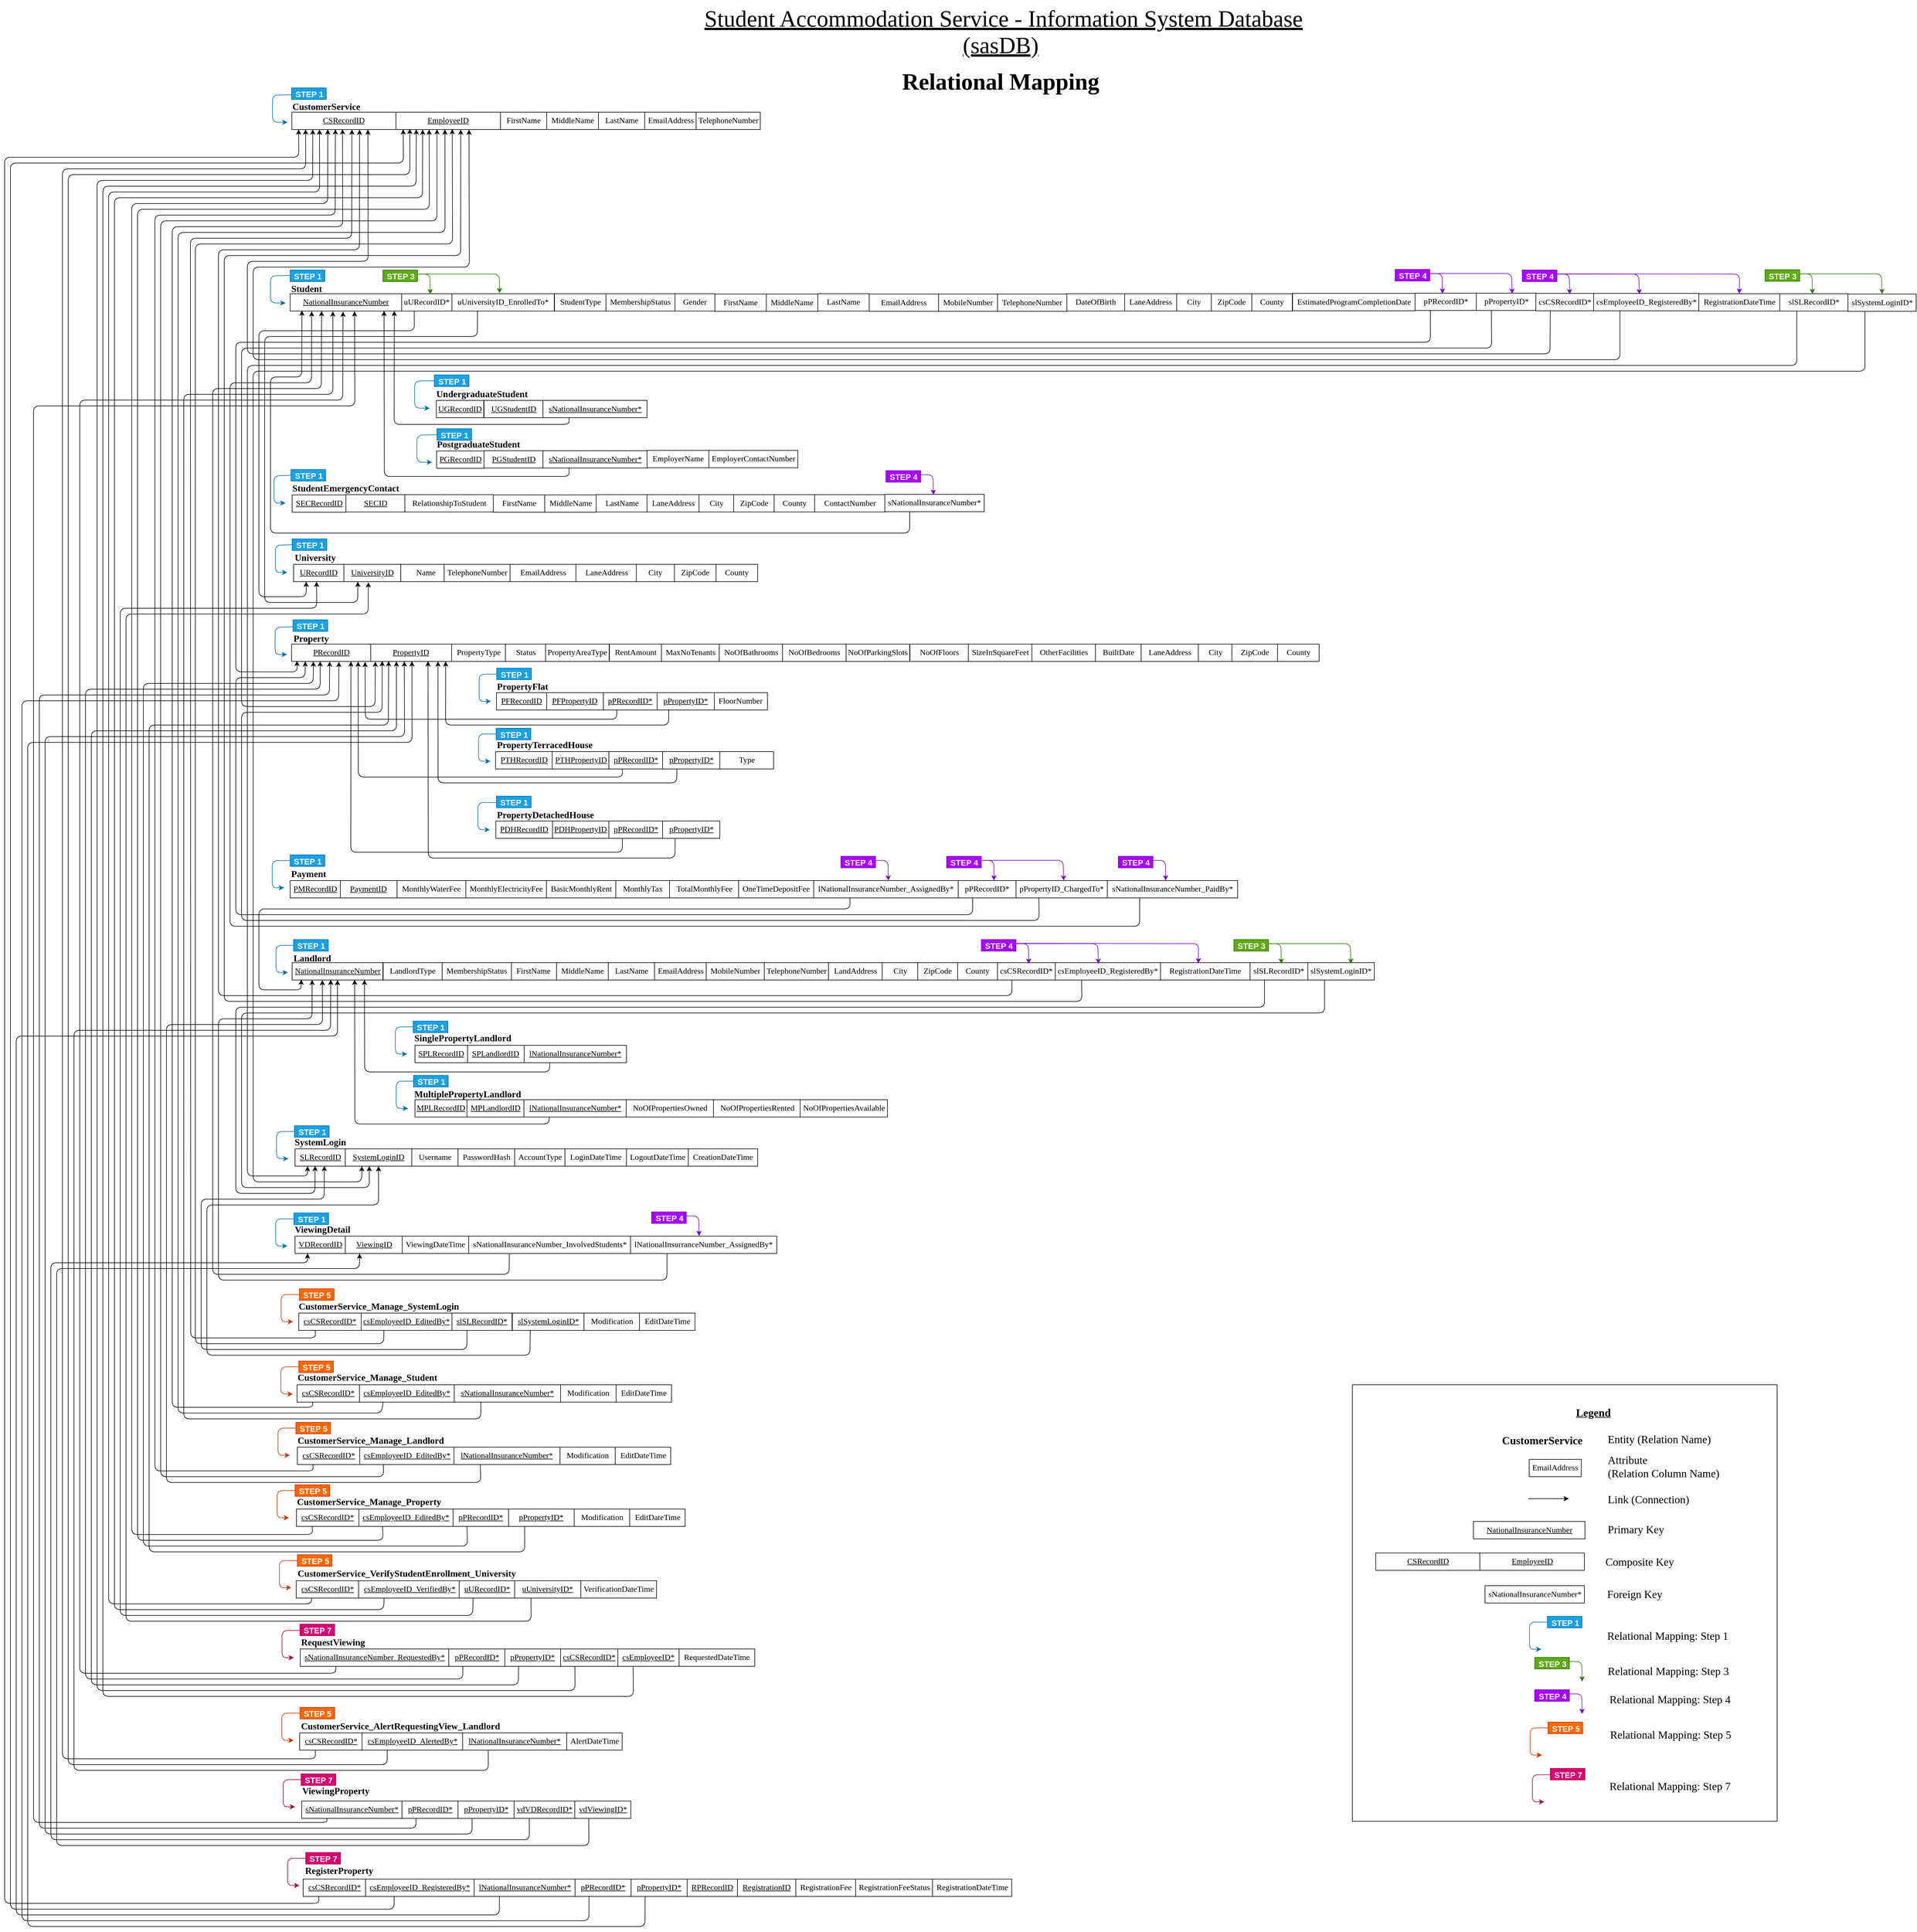 <mxfile version="12.2.2" type="device" pages="1"><diagram id="bx-ZTYG9bVRK6xC262lA" name="Page-1"><mxGraphModel dx="5684" dy="3372" grid="1" gridSize="10" guides="1" tooltips="1" connect="1" arrows="1" fold="1" page="1" pageScale="1" pageWidth="3400" pageHeight="3400" math="0" shadow="0"><root><mxCell id="0"/><mxCell id="1" parent="0"/><mxCell id="_IaFzO2zskYRrqq9D0P8-307" value="&lt;font style=&quot;font-size: 16px&quot; face=&quot;Times New Roman&quot;&gt;Student&lt;/font&gt;" style="text;html=1;resizable=0;points=[];autosize=1;align=left;verticalAlign=top;spacingTop=-4;fontSize=16;fontStyle=1" parent="1" vertex="1"><mxGeometry x="538" y="519" width="60" height="20" as="geometry"/></mxCell><mxCell id="_IaFzO2zskYRrqq9D0P8-308" value="&lt;u&gt;NationalInsuranceNumber&lt;/u&gt;" style="rounded=0;whiteSpace=wrap;html=1;fontSize=14;fontFamily=Times New Roman;" parent="1" vertex="1"><mxGeometry x="538" y="540" width="193" height="30" as="geometry"/></mxCell><mxCell id="_IaFzO2zskYRrqq9D0P8-309" value="FirstName" style="rounded=0;whiteSpace=wrap;html=1;fontSize=14;fontFamily=Times New Roman;" parent="1" vertex="1"><mxGeometry x="1273" y="540.5" width="89" height="30" as="geometry"/></mxCell><mxCell id="_IaFzO2zskYRrqq9D0P8-310" value="MiddleName" style="rounded=0;whiteSpace=wrap;html=1;fontSize=14;fontFamily=Times New Roman;" parent="1" vertex="1"><mxGeometry x="1362" y="540.5" width="89" height="30" as="geometry"/></mxCell><mxCell id="_IaFzO2zskYRrqq9D0P8-311" value="LastName" style="rounded=0;whiteSpace=wrap;html=1;fontSize=14;fontFamily=Times New Roman;" parent="1" vertex="1"><mxGeometry x="1451" y="540" width="89" height="30" as="geometry"/></mxCell><mxCell id="_IaFzO2zskYRrqq9D0P8-312" value="MobileNumber" style="rounded=0;whiteSpace=wrap;html=1;fontSize=14;fontFamily=Times New Roman;" parent="1" vertex="1"><mxGeometry x="1660" y="540.5" width="102" height="30" as="geometry"/></mxCell><mxCell id="_IaFzO2zskYRrqq9D0P8-313" value="TelephoneNumber" style="rounded=0;whiteSpace=wrap;html=1;fontSize=14;fontFamily=Times New Roman;" parent="1" vertex="1"><mxGeometry x="1762" y="540.5" width="120" height="30" as="geometry"/></mxCell><mxCell id="_IaFzO2zskYRrqq9D0P8-314" value="DateOfBirth" style="rounded=0;whiteSpace=wrap;html=1;fontSize=14;fontFamily=Times New Roman;" parent="1" vertex="1"><mxGeometry x="1882" y="540" width="100" height="30" as="geometry"/></mxCell><mxCell id="_IaFzO2zskYRrqq9D0P8-315" value="EstimatedProgramCompletionDate" style="rounded=0;whiteSpace=wrap;html=1;fontSize=14;fontFamily=Times New Roman;" parent="1" vertex="1"><mxGeometry x="2272.5" y="539.5" width="212" height="30" as="geometry"/></mxCell><mxCell id="_IaFzO2zskYRrqq9D0P8-316" value="LaneAddress" style="rounded=0;whiteSpace=wrap;html=1;fontSize=14;fontFamily=Times New Roman;" parent="1" vertex="1"><mxGeometry x="1982" y="540" width="90" height="30" as="geometry"/></mxCell><mxCell id="_IaFzO2zskYRrqq9D0P8-317" value="City" style="rounded=0;whiteSpace=wrap;html=1;fontSize=14;fontFamily=Times New Roman;" parent="1" vertex="1"><mxGeometry x="2072" y="540" width="60" height="30" as="geometry"/></mxCell><mxCell id="_IaFzO2zskYRrqq9D0P8-318" value="ZipCode" style="rounded=0;whiteSpace=wrap;html=1;fontSize=14;fontFamily=Times New Roman;" parent="1" vertex="1"><mxGeometry x="2132" y="540" width="70" height="30" as="geometry"/></mxCell><mxCell id="_IaFzO2zskYRrqq9D0P8-319" value="County" style="rounded=0;whiteSpace=wrap;html=1;fontSize=14;fontFamily=Times New Roman;" parent="1" vertex="1"><mxGeometry x="2202" y="540" width="70" height="30" as="geometry"/></mxCell><mxCell id="_IaFzO2zskYRrqq9D0P8-320" value="MembershipStatus" style="rounded=0;whiteSpace=wrap;html=1;fontSize=14;fontFamily=Times New Roman;" parent="1" vertex="1"><mxGeometry x="1084" y="540" width="120" height="30" as="geometry"/></mxCell><mxCell id="_IaFzO2zskYRrqq9D0P8-342" value="EmployerName" style="rounded=0;whiteSpace=wrap;html=1;fontSize=14;fontFamily=Times New Roman;" parent="1" vertex="1"><mxGeometry x="1155.5" y="811" width="107" height="30" as="geometry"/></mxCell><mxCell id="_IaFzO2zskYRrqq9D0P8-343" value="EmployerContactNumber" style="rounded=0;whiteSpace=wrap;html=1;fontSize=14;fontFamily=Times New Roman;" parent="1" vertex="1"><mxGeometry x="1262.5" y="811" width="154" height="30" as="geometry"/></mxCell><mxCell id="_IaFzO2zskYRrqq9D0P8-353" value="uUniversityID_EnrolledTo*" style="rounded=0;whiteSpace=wrap;html=1;fontSize=14;fontFamily=Times New Roman;" parent="1" vertex="1"><mxGeometry x="818" y="540" width="177" height="30" as="geometry"/></mxCell><mxCell id="_IaFzO2zskYRrqq9D0P8-358" value="csEmployeeID_RegisteredBy*" style="rounded=0;whiteSpace=wrap;html=1;fontSize=14;fontFamily=Times New Roman;" parent="1" vertex="1"><mxGeometry x="2793.5" y="539.5" width="182" height="30" as="geometry"/></mxCell><mxCell id="_IaFzO2zskYRrqq9D0P8-360" value="RegistrationDateTime" style="rounded=0;whiteSpace=wrap;html=1;fontSize=14;fontFamily=Times New Roman;" parent="1" vertex="1"><mxGeometry x="2975.5" y="540" width="140" height="30" as="geometry"/></mxCell><mxCell id="_IaFzO2zskYRrqq9D0P8-362" value="slSystemLoginID*" style="rounded=0;whiteSpace=wrap;html=1;fontSize=14;fontFamily=Times New Roman;" parent="1" vertex="1"><mxGeometry x="3233.5" y="540.5" width="118" height="30" as="geometry"/></mxCell><mxCell id="_IaFzO2zskYRrqq9D0P8-363" value="&lt;font style=&quot;font-size: 16px&quot; face=&quot;Times New Roman&quot;&gt;UndergraduateStudent&lt;/font&gt;" style="text;html=1;resizable=0;points=[];autosize=1;align=left;verticalAlign=top;spacingTop=-4;fontSize=16;fontStyle=1" parent="1" vertex="1"><mxGeometry x="789" y="700.5" width="160" height="20" as="geometry"/></mxCell><mxCell id="_IaFzO2zskYRrqq9D0P8-364" value="&lt;u&gt;UGStudentID&lt;/u&gt;" style="rounded=0;whiteSpace=wrap;html=1;fontSize=14;fontFamily=Times New Roman;" parent="1" vertex="1"><mxGeometry x="873.5" y="724.5" width="102" height="30" as="geometry"/></mxCell><mxCell id="_IaFzO2zskYRrqq9D0P8-365" value="&lt;span&gt;sNationalInsuranceNumber*&lt;/span&gt;" style="rounded=0;whiteSpace=wrap;html=1;fontSize=14;fontFamily=Times New Roman;fontStyle=4" parent="1" vertex="1"><mxGeometry x="975.5" y="724.5" width="180" height="30" as="geometry"/></mxCell><mxCell id="_IaFzO2zskYRrqq9D0P8-366" value="StudentType" style="rounded=0;whiteSpace=wrap;html=1;fontSize=14;fontFamily=Times New Roman;" parent="1" vertex="1"><mxGeometry x="995.5" y="540" width="89" height="30" as="geometry"/></mxCell><mxCell id="_IaFzO2zskYRrqq9D0P8-367" value="&lt;font style=&quot;font-size: 16px&quot; face=&quot;Times New Roman&quot;&gt;PostgraduateStudent&lt;/font&gt;" style="text;html=1;resizable=0;points=[];autosize=1;align=left;verticalAlign=top;spacingTop=-4;fontSize=16;fontStyle=1" parent="1" vertex="1"><mxGeometry x="790" y="787.5" width="150" height="20" as="geometry"/></mxCell><mxCell id="_IaFzO2zskYRrqq9D0P8-368" value="&lt;u&gt;PGStudentID&lt;/u&gt;" style="rounded=0;whiteSpace=wrap;html=1;fontSize=14;fontFamily=Times New Roman;" parent="1" vertex="1"><mxGeometry x="873.5" y="811.5" width="102" height="30" as="geometry"/></mxCell><mxCell id="_IaFzO2zskYRrqq9D0P8-369" value="&lt;span&gt;sNationalInsuranceNumber*&lt;/span&gt;" style="rounded=0;whiteSpace=wrap;html=1;fontSize=14;fontFamily=Times New Roman;fontStyle=4" parent="1" vertex="1"><mxGeometry x="975.5" y="811.5" width="180" height="30" as="geometry"/></mxCell><mxCell id="_IaFzO2zskYRrqq9D0P8-370" value="&lt;u&gt;UniversityID&lt;/u&gt;" style="rounded=0;whiteSpace=wrap;html=1;fontSize=14;fontFamily=Times New Roman;" parent="1" vertex="1"><mxGeometry x="630.5" y="1008" width="99" height="30" as="geometry"/></mxCell><mxCell id="_IaFzO2zskYRrqq9D0P8-371" value="&lt;font style=&quot;font-size: 16px&quot; face=&quot;Times New Roman&quot;&gt;University&lt;/font&gt;" style="text;html=1;resizable=0;points=[];autosize=1;align=left;verticalAlign=top;spacingTop=-4;fontSize=16;fontStyle=1" parent="1" vertex="1"><mxGeometry x="544" y="984" width="80" height="20" as="geometry"/></mxCell><mxCell id="_IaFzO2zskYRrqq9D0P8-372" value="Name" style="rounded=0;whiteSpace=wrap;html=1;fontSize=14;fontFamily=Times New Roman;" parent="1" vertex="1"><mxGeometry x="729.5" y="1008" width="86" height="30" as="geometry"/></mxCell><mxCell id="_IaFzO2zskYRrqq9D0P8-373" value="TelephoneNumber" style="rounded=0;whiteSpace=wrap;html=1;fontSize=14;fontFamily=Times New Roman;" parent="1" vertex="1"><mxGeometry x="804.5" y="1008" width="114" height="30" as="geometry"/></mxCell><mxCell id="_IaFzO2zskYRrqq9D0P8-374" value="EmailAddress" style="rounded=0;whiteSpace=wrap;html=1;fontSize=14;fontFamily=Times New Roman;" parent="1" vertex="1"><mxGeometry x="918.5" y="1008" width="114" height="30" as="geometry"/></mxCell><mxCell id="_IaFzO2zskYRrqq9D0P8-375" value="LaneAddress" style="rounded=0;whiteSpace=wrap;html=1;fontSize=14;fontFamily=Times New Roman;" parent="1" vertex="1"><mxGeometry x="1032.5" y="1008" width="106" height="30" as="geometry"/></mxCell><mxCell id="_IaFzO2zskYRrqq9D0P8-376" value="City" style="rounded=0;whiteSpace=wrap;html=1;fontSize=14;fontFamily=Times New Roman;" parent="1" vertex="1"><mxGeometry x="1137" y="1008" width="66" height="30" as="geometry"/></mxCell><mxCell id="_IaFzO2zskYRrqq9D0P8-377" value="ZipCode" style="rounded=0;whiteSpace=wrap;html=1;fontSize=14;fontFamily=Times New Roman;" parent="1" vertex="1"><mxGeometry x="1203" y="1008" width="72" height="30" as="geometry"/></mxCell><mxCell id="_IaFzO2zskYRrqq9D0P8-378" value="County" style="rounded=0;whiteSpace=wrap;html=1;fontSize=14;fontFamily=Times New Roman;" parent="1" vertex="1"><mxGeometry x="1275" y="1008" width="72" height="30" as="geometry"/></mxCell><mxCell id="_IaFzO2zskYRrqq9D0P8-379" value="&lt;u&gt;PFPropertyID&lt;/u&gt;" style="rounded=0;whiteSpace=wrap;html=1;fontSize=14;fontFamily=Times New Roman;" parent="1" vertex="1"><mxGeometry x="981" y="1230" width="99" height="30" as="geometry"/></mxCell><mxCell id="_IaFzO2zskYRrqq9D0P8-380" value="&lt;font style=&quot;font-size: 16px&quot; face=&quot;Times New Roman&quot;&gt;PropertyFlat&lt;/font&gt;" style="text;html=1;resizable=0;points=[];autosize=1;align=left;verticalAlign=top;spacingTop=-4;fontSize=16;fontStyle=1" parent="1" vertex="1"><mxGeometry x="893.5" y="1207" width="100" height="20" as="geometry"/></mxCell><mxCell id="_IaFzO2zskYRrqq9D0P8-394" value="FloorNumber" style="rounded=0;whiteSpace=wrap;html=1;fontSize=14;fontFamily=Times New Roman;" parent="1" vertex="1"><mxGeometry x="1271" y="1230" width="93" height="30" as="geometry"/></mxCell><mxCell id="_IaFzO2zskYRrqq9D0P8-396" value="&lt;u&gt;PTHPropertyID&lt;/u&gt;" style="rounded=0;whiteSpace=wrap;html=1;fontSize=14;fontFamily=Times New Roman;" parent="1" vertex="1"><mxGeometry x="991.5" y="1332" width="99" height="30" as="geometry"/></mxCell><mxCell id="_IaFzO2zskYRrqq9D0P8-397" value="&lt;font style=&quot;font-size: 16px&quot; face=&quot;Times New Roman&quot;&gt;PropertyTerracedHouse&lt;/font&gt;" style="text;html=1;resizable=0;points=[];autosize=1;align=left;verticalAlign=top;spacingTop=-4;fontSize=16;fontStyle=1" parent="1" vertex="1"><mxGeometry x="894" y="1308" width="170" height="20" as="geometry"/></mxCell><mxCell id="_IaFzO2zskYRrqq9D0P8-411" value="Type" style="rounded=0;whiteSpace=wrap;html=1;fontSize=14;fontFamily=Times New Roman;" parent="1" vertex="1"><mxGeometry x="1281.5" y="1332" width="93" height="30" as="geometry"/></mxCell><mxCell id="_IaFzO2zskYRrqq9D0P8-413" value="&lt;u&gt;PDHPropertyID&lt;/u&gt;" style="rounded=0;whiteSpace=wrap;html=1;fontSize=14;fontFamily=Times New Roman;" parent="1" vertex="1"><mxGeometry x="990.5" y="1452" width="99" height="30" as="geometry"/></mxCell><mxCell id="_IaFzO2zskYRrqq9D0P8-414" value="&lt;font style=&quot;font-size: 16px&quot; face=&quot;Times New Roman&quot;&gt;PropertyDetachedHouse&lt;/font&gt;" style="text;html=1;resizable=0;points=[];autosize=1;align=left;verticalAlign=top;spacingTop=-4;fontSize=16;fontStyle=1" parent="1" vertex="1"><mxGeometry x="894" y="1429" width="170" height="20" as="geometry"/></mxCell><mxCell id="_IaFzO2zskYRrqq9D0P8-429" value="&lt;font style=&quot;font-size: 16px&quot; face=&quot;Times New Roman&quot;&gt;Property&lt;/font&gt;" style="text;html=1;resizable=0;points=[];autosize=1;align=left;verticalAlign=top;spacingTop=-4;fontSize=16;fontStyle=1" parent="1" vertex="1"><mxGeometry x="541.5" y="1124" width="70" height="20" as="geometry"/></mxCell><mxCell id="_IaFzO2zskYRrqq9D0P8-430" value="&lt;u&gt;PropertyID&lt;/u&gt;" style="rounded=0;whiteSpace=wrap;html=1;fontSize=14;fontFamily=Times New Roman;" parent="1" vertex="1"><mxGeometry x="675.5" y="1146" width="142" height="30" as="geometry"/></mxCell><mxCell id="_IaFzO2zskYRrqq9D0P8-432" value="Status" style="rounded=0;whiteSpace=wrap;html=1;fontSize=14;fontFamily=Times New Roman;" parent="1" vertex="1"><mxGeometry x="910.5" y="1146" width="70" height="30" as="geometry"/></mxCell><mxCell id="_IaFzO2zskYRrqq9D0P8-433" value="RentAmount" style="rounded=0;whiteSpace=wrap;html=1;fontSize=14;fontFamily=Times New Roman;" parent="1" vertex="1"><mxGeometry x="1090.5" y="1146" width="90" height="30" as="geometry"/></mxCell><mxCell id="_IaFzO2zskYRrqq9D0P8-434" value="MaxNoTenants" style="rounded=0;whiteSpace=wrap;html=1;fontSize=14;fontFamily=Times New Roman;" parent="1" vertex="1"><mxGeometry x="1180.5" y="1146" width="100" height="30" as="geometry"/></mxCell><mxCell id="_IaFzO2zskYRrqq9D0P8-435" value="NoOfBathrooms" style="rounded=0;whiteSpace=wrap;html=1;fontSize=14;fontFamily=Times New Roman;" parent="1" vertex="1"><mxGeometry x="1280.5" y="1146" width="110" height="30" as="geometry"/></mxCell><mxCell id="_IaFzO2zskYRrqq9D0P8-436" value="NoOfBedrooms" style="rounded=0;whiteSpace=wrap;html=1;fontSize=14;fontFamily=Times New Roman;" parent="1" vertex="1"><mxGeometry x="1390" y="1146" width="110" height="30" as="geometry"/></mxCell><mxCell id="_IaFzO2zskYRrqq9D0P8-437" value="PropertyAreaType" style="rounded=0;whiteSpace=wrap;html=1;fontSize=14;fontFamily=Times New Roman;" parent="1" vertex="1"><mxGeometry x="980" y="1146" width="110" height="30" as="geometry"/></mxCell><mxCell id="_IaFzO2zskYRrqq9D0P8-438" value="NoOfParkingSlots" style="rounded=0;whiteSpace=wrap;html=1;fontSize=14;fontFamily=Times New Roman;" parent="1" vertex="1"><mxGeometry x="1500" y="1146" width="110" height="30" as="geometry"/></mxCell><mxCell id="_IaFzO2zskYRrqq9D0P8-439" value="NoOfFloors" style="rounded=0;whiteSpace=wrap;html=1;fontSize=14;fontFamily=Times New Roman;" parent="1" vertex="1"><mxGeometry x="1610.5" y="1146" width="101" height="30" as="geometry"/></mxCell><mxCell id="_IaFzO2zskYRrqq9D0P8-440" value="SizeInSquareFeet" style="rounded=0;whiteSpace=wrap;html=1;fontSize=14;fontFamily=Times New Roman;" parent="1" vertex="1"><mxGeometry x="1711.5" y="1146" width="110" height="30" as="geometry"/></mxCell><mxCell id="_IaFzO2zskYRrqq9D0P8-441" value="LaneAddress" style="rounded=0;whiteSpace=wrap;html=1;fontSize=14;fontFamily=Times New Roman;" parent="1" vertex="1"><mxGeometry x="2010.5" y="1146" width="99" height="30" as="geometry"/></mxCell><mxCell id="_IaFzO2zskYRrqq9D0P8-442" value="City" style="rounded=0;whiteSpace=wrap;html=1;fontSize=14;fontFamily=Times New Roman;" parent="1" vertex="1"><mxGeometry x="2109.5" y="1146" width="59" height="30" as="geometry"/></mxCell><mxCell id="_IaFzO2zskYRrqq9D0P8-443" value="ZipCode" style="rounded=0;whiteSpace=wrap;html=1;fontSize=14;fontFamily=Times New Roman;" parent="1" vertex="1"><mxGeometry x="2167.5" y="1146" width="79" height="30" as="geometry"/></mxCell><mxCell id="_IaFzO2zskYRrqq9D0P8-444" value="County" style="rounded=0;whiteSpace=wrap;html=1;fontSize=14;fontFamily=Times New Roman;" parent="1" vertex="1"><mxGeometry x="2246.5" y="1146" width="72" height="30" as="geometry"/></mxCell><mxCell id="_IaFzO2zskYRrqq9D0P8-448" value="PropertyType" style="rounded=0;whiteSpace=wrap;html=1;fontSize=14;fontFamily=Times New Roman;" parent="1" vertex="1"><mxGeometry x="817.5" y="1146" width="93" height="30" as="geometry"/></mxCell><mxCell id="_IaFzO2zskYRrqq9D0P8-450" value="&lt;span&gt;pPropertyID*&lt;/span&gt;" style="rounded=0;whiteSpace=wrap;html=1;fontSize=14;fontFamily=Times New Roman;fontStyle=4" parent="1" vertex="1"><mxGeometry x="1173" y="1230" width="99" height="30" as="geometry"/></mxCell><mxCell id="_IaFzO2zskYRrqq9D0P8-451" value="&lt;span&gt;pPropertyID*&lt;/span&gt;" style="rounded=0;whiteSpace=wrap;html=1;fontSize=14;fontFamily=Times New Roman;fontStyle=4" parent="1" vertex="1"><mxGeometry x="1182.5" y="1452" width="99" height="30" as="geometry"/></mxCell><mxCell id="_IaFzO2zskYRrqq9D0P8-452" value="&lt;span&gt;pPropertyID*&lt;/span&gt;" style="rounded=0;whiteSpace=wrap;html=1;fontSize=14;fontFamily=Times New Roman;fontStyle=4" parent="1" vertex="1"><mxGeometry x="1182.5" y="1332" width="99" height="30" as="geometry"/></mxCell><mxCell id="_IaFzO2zskYRrqq9D0P8-456" value="" style="endArrow=classic;html=1;exitX=0.25;exitY=1;exitDx=0;exitDy=0;entryX=0.833;entryY=0.994;entryDx=0;entryDy=0;entryPerimeter=0;" parent="1" source="_IaFzO2zskYRrqq9D0P8-452" target="_IaFzO2zskYRrqq9D0P8-430" edge="1"><mxGeometry width="50" height="50" relative="1" as="geometry"><mxPoint x="753.5" y="1358" as="sourcePoint"/><mxPoint x="805" y="1204" as="targetPoint"/><Array as="points"><mxPoint x="1207" y="1386"/><mxPoint x="794" y="1386"/></Array></mxGeometry></mxCell><mxCell id="_IaFzO2zskYRrqq9D0P8-457" value="" style="endArrow=classic;html=1;entryX=0.712;entryY=0.985;entryDx=0;entryDy=0;entryPerimeter=0;exitX=0.219;exitY=1;exitDx=0;exitDy=0;exitPerimeter=0;" parent="1" source="_IaFzO2zskYRrqq9D0P8-451" target="_IaFzO2zskYRrqq9D0P8-430" edge="1"><mxGeometry width="50" height="50" relative="1" as="geometry"><mxPoint x="982.5" y="1468" as="sourcePoint"/><mxPoint x="739.5" y="1188" as="targetPoint"/><Array as="points"><mxPoint x="1204" y="1516"/><mxPoint x="777" y="1516"/></Array></mxGeometry></mxCell><mxCell id="_IaFzO2zskYRrqq9D0P8-458" value="&lt;u&gt;PaymentID&lt;/u&gt;" style="rounded=0;whiteSpace=wrap;html=1;fontSize=14;fontFamily=Times New Roman;" parent="1" vertex="1"><mxGeometry x="624" y="1555" width="99" height="30" as="geometry"/></mxCell><mxCell id="_IaFzO2zskYRrqq9D0P8-459" value="&lt;font face=&quot;Times New Roman&quot;&gt;Payment&lt;/font&gt;" style="text;html=1;resizable=0;points=[];autosize=1;align=left;verticalAlign=top;spacingTop=-4;fontSize=16;fontStyle=1" parent="1" vertex="1"><mxGeometry x="538" y="1530.5" width="70" height="20" as="geometry"/></mxCell><mxCell id="_IaFzO2zskYRrqq9D0P8-460" value="MonthlyWaterFee" style="rounded=0;whiteSpace=wrap;html=1;fontSize=14;fontFamily=Times New Roman;" parent="1" vertex="1"><mxGeometry x="723" y="1555" width="119" height="30" as="geometry"/></mxCell><mxCell id="_IaFzO2zskYRrqq9D0P8-461" value="MonthlyElectricityFee" style="rounded=0;whiteSpace=wrap;html=1;fontSize=14;fontFamily=Times New Roman;" parent="1" vertex="1"><mxGeometry x="842" y="1555" width="140" height="30" as="geometry"/></mxCell><mxCell id="_IaFzO2zskYRrqq9D0P8-462" value="BasicMonthlyRent" style="rounded=0;whiteSpace=wrap;html=1;fontSize=14;fontFamily=Times New Roman;" parent="1" vertex="1"><mxGeometry x="981.5" y="1555" width="120" height="30" as="geometry"/></mxCell><mxCell id="_IaFzO2zskYRrqq9D0P8-463" value="TotalMonthlyFee" style="rounded=0;whiteSpace=wrap;html=1;fontSize=14;fontFamily=Times New Roman;" parent="1" vertex="1"><mxGeometry x="1194.5" y="1555" width="120" height="30" as="geometry"/></mxCell><mxCell id="_IaFzO2zskYRrqq9D0P8-464" value="OneTimeDepositFee" style="rounded=0;whiteSpace=wrap;html=1;fontSize=14;fontFamily=Times New Roman;" parent="1" vertex="1"><mxGeometry x="1314" y="1555" width="130" height="30" as="geometry"/></mxCell><mxCell id="_IaFzO2zskYRrqq9D0P8-474" value="&lt;span&gt;sNationalInsuranceNumber_PaidBy*&lt;/span&gt;" style="rounded=0;whiteSpace=wrap;html=1;fontSize=14;fontFamily=Times New Roman;fontStyle=0" parent="1" vertex="1"><mxGeometry x="1951.5" y="1555" width="226" height="30" as="geometry"/></mxCell><mxCell id="_IaFzO2zskYRrqq9D0P8-478" value="pPropertyID_ChargedTo*" style="rounded=0;whiteSpace=wrap;html=1;fontSize=14;fontFamily=Times New Roman;" parent="1" vertex="1"><mxGeometry x="1794" y="1555" width="158" height="30" as="geometry"/></mxCell><mxCell id="_IaFzO2zskYRrqq9D0P8-481" value="&lt;font face=&quot;Times New Roman&quot;&gt;Landlord&lt;/font&gt;" style="text;html=1;resizable=0;points=[];autosize=1;align=left;verticalAlign=top;spacingTop=-4;fontSize=16;fontStyle=1" parent="1" vertex="1"><mxGeometry x="541.5" y="1677" width="70" height="20" as="geometry"/></mxCell><mxCell id="_IaFzO2zskYRrqq9D0P8-482" value="&lt;u&gt;NationalInsuranceNumber&lt;/u&gt;" style="rounded=0;whiteSpace=wrap;html=1;fontSize=14;fontFamily=Times New Roman;" parent="1" vertex="1"><mxGeometry x="541.5" y="1697" width="157" height="30" as="geometry"/></mxCell><mxCell id="_IaFzO2zskYRrqq9D0P8-483" value="FirstName" style="rounded=0;whiteSpace=wrap;html=1;fontSize=14;fontFamily=Times New Roman;" parent="1" vertex="1"><mxGeometry x="919" y="1697" width="80" height="30" as="geometry"/></mxCell><mxCell id="_IaFzO2zskYRrqq9D0P8-484" value="MiddleName" style="rounded=0;whiteSpace=wrap;html=1;fontSize=14;fontFamily=Times New Roman;" parent="1" vertex="1"><mxGeometry x="999" y="1697" width="90" height="30" as="geometry"/></mxCell><mxCell id="_IaFzO2zskYRrqq9D0P8-485" value="LastName" style="rounded=0;whiteSpace=wrap;html=1;fontSize=14;fontFamily=Times New Roman;" parent="1" vertex="1"><mxGeometry x="1088.5" y="1697" width="80" height="30" as="geometry"/></mxCell><mxCell id="_IaFzO2zskYRrqq9D0P8-486" value="EmailAddress" style="rounded=0;whiteSpace=wrap;html=1;fontSize=14;fontFamily=Times New Roman;" parent="1" vertex="1"><mxGeometry x="1168.5" y="1697" width="90" height="30" as="geometry"/></mxCell><mxCell id="_IaFzO2zskYRrqq9D0P8-487" value="MobileNumber" style="rounded=0;whiteSpace=wrap;html=1;fontSize=14;fontFamily=Times New Roman;" parent="1" vertex="1"><mxGeometry x="1258" y="1697" width="101" height="30" as="geometry"/></mxCell><mxCell id="_IaFzO2zskYRrqq9D0P8-488" value="TelephoneNumber" style="rounded=0;whiteSpace=wrap;html=1;fontSize=14;fontFamily=Times New Roman;" parent="1" vertex="1"><mxGeometry x="1358.5" y="1697" width="111" height="30" as="geometry"/></mxCell><mxCell id="_IaFzO2zskYRrqq9D0P8-489" value="MembershipStatus" style="rounded=0;whiteSpace=wrap;html=1;fontSize=14;fontFamily=Times New Roman;" parent="1" vertex="1"><mxGeometry x="801" y="1697" width="120" height="30" as="geometry"/></mxCell><mxCell id="_IaFzO2zskYRrqq9D0P8-490" value="LandAddress" style="rounded=0;whiteSpace=wrap;html=1;fontSize=14;fontFamily=Times New Roman;" parent="1" vertex="1"><mxGeometry x="1469.5" y="1697" width="93" height="30" as="geometry"/></mxCell><mxCell id="_IaFzO2zskYRrqq9D0P8-491" value="City" style="rounded=0;whiteSpace=wrap;html=1;fontSize=14;fontFamily=Times New Roman;" parent="1" vertex="1"><mxGeometry x="1562.5" y="1697" width="62" height="30" as="geometry"/></mxCell><mxCell id="_IaFzO2zskYRrqq9D0P8-492" value="ZipCode" style="rounded=0;whiteSpace=wrap;html=1;fontSize=14;fontFamily=Times New Roman;" parent="1" vertex="1"><mxGeometry x="1624" y="1697" width="69" height="30" as="geometry"/></mxCell><mxCell id="_IaFzO2zskYRrqq9D0P8-493" value="County" style="rounded=0;whiteSpace=wrap;html=1;fontSize=14;fontFamily=Times New Roman;" parent="1" vertex="1"><mxGeometry x="1693" y="1697" width="69" height="30" as="geometry"/></mxCell><mxCell id="_IaFzO2zskYRrqq9D0P8-495" value="&lt;font face=&quot;Times New Roman&quot;&gt;SinglePropertyLandlord&lt;/font&gt;" style="text;html=1;resizable=0;points=[];autosize=1;align=left;verticalAlign=top;spacingTop=-4;fontSize=16;fontStyle=1" parent="1" vertex="1"><mxGeometry x="751" y="1815" width="170" height="20" as="geometry"/></mxCell><mxCell id="_IaFzO2zskYRrqq9D0P8-511" value="csEmployeeID_RegisteredBy*" style="rounded=0;whiteSpace=wrap;html=1;fontSize=14;fontFamily=Times New Roman;" parent="1" vertex="1"><mxGeometry x="1862" y="1697" width="182" height="30" as="geometry"/></mxCell><mxCell id="_IaFzO2zskYRrqq9D0P8-512" value="RegistrationDateTime" style="rounded=0;whiteSpace=wrap;html=1;fontSize=14;fontFamily=Times New Roman;" parent="1" vertex="1"><mxGeometry x="2044" y="1697" width="155" height="30" as="geometry"/></mxCell><mxCell id="_IaFzO2zskYRrqq9D0P8-515" value="&lt;font face=&quot;Times New Roman&quot;&gt;MultiplePropertyLandlord&lt;/font&gt;" style="text;html=1;resizable=0;points=[];autosize=1;align=left;verticalAlign=top;spacingTop=-4;fontSize=16;fontStyle=1" parent="1" vertex="1"><mxGeometry x="751" y="1912" width="180" height="20" as="geometry"/></mxCell><mxCell id="_IaFzO2zskYRrqq9D0P8-516" value="NoOfPropertiesOwned" style="rounded=0;whiteSpace=wrap;html=1;fontSize=14;fontFamily=Times New Roman;" parent="1" vertex="1"><mxGeometry x="1119.5" y="1934" width="151" height="30" as="geometry"/></mxCell><mxCell id="_IaFzO2zskYRrqq9D0P8-517" value="NoOfPropertiesRented" style="rounded=0;whiteSpace=wrap;html=1;fontSize=14;fontFamily=Times New Roman;" parent="1" vertex="1"><mxGeometry x="1270.5" y="1934" width="151" height="30" as="geometry"/></mxCell><mxCell id="_IaFzO2zskYRrqq9D0P8-518" value="NoOfPropertiesAvailable" style="rounded=0;whiteSpace=wrap;html=1;fontSize=14;fontFamily=Times New Roman;" parent="1" vertex="1"><mxGeometry x="1420.5" y="1934" width="151" height="30" as="geometry"/></mxCell><mxCell id="_IaFzO2zskYRrqq9D0P8-519" value="&lt;u&gt;SPLandlordID&lt;/u&gt;" style="rounded=0;whiteSpace=wrap;html=1;fontSize=14;fontFamily=Times New Roman;" parent="1" vertex="1"><mxGeometry x="844" y="1840" width="99" height="30" as="geometry"/></mxCell><mxCell id="_IaFzO2zskYRrqq9D0P8-520" value="lNationalInsuranceNumber*" style="rounded=0;whiteSpace=wrap;html=1;fontSize=14;fontFamily=Times New Roman;fontStyle=4" parent="1" vertex="1"><mxGeometry x="943" y="1840" width="177" height="30" as="geometry"/></mxCell><mxCell id="_IaFzO2zskYRrqq9D0P8-521" value="&lt;u&gt;MPLandlordID&lt;/u&gt;" style="rounded=0;whiteSpace=wrap;html=1;fontSize=14;fontFamily=Times New Roman;" parent="1" vertex="1"><mxGeometry x="843.5" y="1934" width="99" height="30" as="geometry"/></mxCell><mxCell id="_IaFzO2zskYRrqq9D0P8-522" value="lNationalInsuranceNumber*" style="rounded=0;whiteSpace=wrap;html=1;fontSize=14;fontFamily=Times New Roman;fontStyle=4" parent="1" vertex="1"><mxGeometry x="942.5" y="1934" width="177" height="30" as="geometry"/></mxCell><mxCell id="_IaFzO2zskYRrqq9D0P8-523" value="" style="endArrow=classic;html=1;exitX=0.25;exitY=1;exitDx=0;exitDy=0;entryX=0.797;entryY=0.986;entryDx=0;entryDy=0;entryPerimeter=0;" parent="1" source="_IaFzO2zskYRrqq9D0P8-520" target="_IaFzO2zskYRrqq9D0P8-482" edge="1"><mxGeometry width="50" height="50" relative="1" as="geometry"><mxPoint x="642.5" y="1847" as="sourcePoint"/><mxPoint x="712.5" y="1757" as="targetPoint"/><Array as="points"><mxPoint x="987" y="1886"/><mxPoint x="667" y="1886"/></Array></mxGeometry></mxCell><mxCell id="_IaFzO2zskYRrqq9D0P8-524" value="" style="endArrow=classic;html=1;exitX=0.25;exitY=1;exitDx=0;exitDy=0;entryX=0.689;entryY=0.981;entryDx=0;entryDy=0;entryPerimeter=0;" parent="1" source="_IaFzO2zskYRrqq9D0P8-522" target="_IaFzO2zskYRrqq9D0P8-482" edge="1"><mxGeometry width="50" height="50" relative="1" as="geometry"><mxPoint x="562.5" y="1797" as="sourcePoint"/><mxPoint x="612.5" y="1747" as="targetPoint"/><Array as="points"><mxPoint x="985" y="1976"/><mxPoint x="650" y="1976"/></Array></mxGeometry></mxCell><mxCell id="_IaFzO2zskYRrqq9D0P8-525" value="LandlordType" style="rounded=0;whiteSpace=wrap;html=1;fontSize=14;fontFamily=Times New Roman;" parent="1" vertex="1"><mxGeometry x="699" y="1697" width="102" height="30" as="geometry"/></mxCell><mxCell id="_IaFzO2zskYRrqq9D0P8-526" value="&lt;u&gt;EmployeeID&lt;/u&gt;" style="rounded=0;whiteSpace=wrap;html=1;fontSize=14;fontFamily=Times New Roman;" parent="1" vertex="1"><mxGeometry x="721" y="226" width="181" height="30" as="geometry"/></mxCell><mxCell id="_IaFzO2zskYRrqq9D0P8-527" value="&lt;font face=&quot;Times New Roman&quot;&gt;CustomerService&lt;/font&gt;" style="text;html=1;resizable=0;points=[];autosize=1;align=left;verticalAlign=top;spacingTop=-4;fontSize=16;fontStyle=1" parent="1" vertex="1"><mxGeometry x="539.5" y="204" width="130" height="20" as="geometry"/></mxCell><mxCell id="_IaFzO2zskYRrqq9D0P8-528" value="FirstName" style="rounded=0;whiteSpace=wrap;html=1;fontSize=14;fontFamily=Times New Roman;" parent="1" vertex="1"><mxGeometry x="902" y="226" width="80" height="30" as="geometry"/></mxCell><mxCell id="_IaFzO2zskYRrqq9D0P8-529" value="MiddleName" style="rounded=0;whiteSpace=wrap;html=1;fontSize=14;fontFamily=Times New Roman;" parent="1" vertex="1"><mxGeometry x="982" y="226" width="90" height="30" as="geometry"/></mxCell><mxCell id="_IaFzO2zskYRrqq9D0P8-530" value="LastName" style="rounded=0;whiteSpace=wrap;html=1;fontSize=14;fontFamily=Times New Roman;" parent="1" vertex="1"><mxGeometry x="1071.5" y="226" width="80" height="30" as="geometry"/></mxCell><mxCell id="_IaFzO2zskYRrqq9D0P8-531" value="EmailAddress" style="rounded=0;whiteSpace=wrap;html=1;fontSize=14;fontFamily=Times New Roman;" parent="1" vertex="1"><mxGeometry x="1151.5" y="226" width="90" height="30" as="geometry"/></mxCell><mxCell id="_IaFzO2zskYRrqq9D0P8-532" value="TelephoneNumber" style="rounded=0;whiteSpace=wrap;html=1;fontSize=14;fontFamily=Times New Roman;" parent="1" vertex="1"><mxGeometry x="1240.5" y="226" width="111" height="30" as="geometry"/></mxCell><mxCell id="_IaFzO2zskYRrqq9D0P8-533" value="&lt;u&gt;SystemLoginID&lt;/u&gt;" style="rounded=0;whiteSpace=wrap;html=1;fontSize=14;fontFamily=Times New Roman;" parent="1" vertex="1"><mxGeometry x="633" y="2019" width="116" height="30" as="geometry"/></mxCell><mxCell id="_IaFzO2zskYRrqq9D0P8-534" value="&lt;font face=&quot;Times New Roman&quot;&gt;SystemLogin&lt;/font&gt;" style="text;html=1;resizable=0;points=[];autosize=1;align=left;verticalAlign=top;spacingTop=-4;fontSize=16;fontStyle=1" parent="1" vertex="1"><mxGeometry x="543.5" y="1995" width="100" height="20" as="geometry"/></mxCell><mxCell id="_IaFzO2zskYRrqq9D0P8-535" value="Username" style="rounded=0;whiteSpace=wrap;html=1;fontSize=14;fontFamily=Times New Roman;" parent="1" vertex="1"><mxGeometry x="748.5" y="2019" width="80" height="30" as="geometry"/></mxCell><mxCell id="_IaFzO2zskYRrqq9D0P8-536" value="PasswordHash" style="rounded=0;whiteSpace=wrap;html=1;fontSize=14;fontFamily=Times New Roman;" parent="1" vertex="1"><mxGeometry x="828.5" y="2019" width="98" height="30" as="geometry"/></mxCell><mxCell id="_IaFzO2zskYRrqq9D0P8-537" value="LoginDateTime" style="rounded=0;whiteSpace=wrap;html=1;fontSize=14;fontFamily=Times New Roman;" parent="1" vertex="1"><mxGeometry x="1013" y="2019" width="108" height="30" as="geometry"/></mxCell><mxCell id="_IaFzO2zskYRrqq9D0P8-538" value="AccountType" style="rounded=0;whiteSpace=wrap;html=1;fontSize=14;fontFamily=Times New Roman;" parent="1" vertex="1"><mxGeometry x="926.5" y="2019" width="87" height="30" as="geometry"/></mxCell><mxCell id="_IaFzO2zskYRrqq9D0P8-539" value="LogoutDateTime" style="rounded=0;whiteSpace=wrap;html=1;fontSize=14;fontFamily=Times New Roman;" parent="1" vertex="1"><mxGeometry x="1120" y="2019" width="108" height="30" as="geometry"/></mxCell><mxCell id="_IaFzO2zskYRrqq9D0P8-540" value="&lt;u&gt;ViewingID&lt;/u&gt;" style="rounded=0;whiteSpace=wrap;html=1;fontSize=14;fontFamily=Times New Roman;" parent="1" vertex="1"><mxGeometry x="633.5" y="2170" width="99" height="30" as="geometry"/></mxCell><mxCell id="_IaFzO2zskYRrqq9D0P8-541" value="&lt;font face=&quot;Times New Roman&quot;&gt;ViewingDetail&lt;/font&gt;" style="text;html=1;resizable=0;points=[];autosize=1;align=left;verticalAlign=top;spacingTop=-4;fontSize=16;fontStyle=1" parent="1" vertex="1"><mxGeometry x="543.5" y="2146" width="110" height="20" as="geometry"/></mxCell><mxCell id="_IaFzO2zskYRrqq9D0P8-542" value="ViewingDateTime" style="rounded=0;whiteSpace=wrap;html=1;fontSize=14;fontFamily=Times New Roman;" parent="1" vertex="1"><mxGeometry x="732" y="2170" width="115" height="30" as="geometry"/></mxCell><mxCell id="_IaFzO2zskYRrqq9D0P8-544" value="&lt;span&gt;CreationDateTime&lt;/span&gt;" style="rounded=0;whiteSpace=wrap;html=1;fontSize=14;fontFamily=Times New Roman;fontStyle=0" parent="1" vertex="1"><mxGeometry x="1227" y="2019" width="120" height="30" as="geometry"/></mxCell><mxCell id="_IaFzO2zskYRrqq9D0P8-545" value="sNationalInsuranceNumber_InvolvedStudents*" style="rounded=0;whiteSpace=wrap;html=1;fontSize=14;fontFamily=Times New Roman;" parent="1" vertex="1"><mxGeometry x="847" y="2170" width="281" height="30" as="geometry"/></mxCell><mxCell id="_IaFzO2zskYRrqq9D0P8-548" value="Gender" style="rounded=0;whiteSpace=wrap;html=1;fontSize=14;fontFamily=Times New Roman;" parent="1" vertex="1"><mxGeometry x="1204" y="540" width="69" height="30" as="geometry"/></mxCell><mxCell id="_IaFzO2zskYRrqq9D0P8-550" value="OtherFacilities" style="rounded=0;whiteSpace=wrap;html=1;fontSize=14;fontFamily=Times New Roman;" parent="1" vertex="1"><mxGeometry x="1821.5" y="1146" width="110" height="30" as="geometry"/></mxCell><mxCell id="_IaFzO2zskYRrqq9D0P8-551" value="BuiltDate" style="rounded=0;whiteSpace=wrap;html=1;fontSize=14;fontFamily=Times New Roman;" parent="1" vertex="1"><mxGeometry x="1931.5" y="1146" width="79" height="30" as="geometry"/></mxCell><mxCell id="_IaFzO2zskYRrqq9D0P8-556" value="slSystemLoginID*" style="rounded=0;whiteSpace=wrap;html=1;fontSize=14;fontFamily=Times New Roman;" parent="1" vertex="1"><mxGeometry x="2299" y="1697" width="115" height="30" as="geometry"/></mxCell><mxCell id="_IaFzO2zskYRrqq9D0P8-560" value="&lt;font face=&quot;Times New Roman&quot;&gt;CustomerService_Manage_Student&lt;/font&gt;" style="text;html=1;resizable=0;points=[];autosize=1;align=left;verticalAlign=top;spacingTop=-4;fontSize=16;fontStyle=1" parent="1" vertex="1"><mxGeometry x="549" y="2402" width="240" height="20" as="geometry"/></mxCell><mxCell id="_IaFzO2zskYRrqq9D0P8-562" value="&lt;span&gt;sNationalInsuranceNumber*&lt;br&gt;&lt;/span&gt;" style="rounded=0;whiteSpace=wrap;html=1;fontSize=14;fontFamily=Times New Roman;fontStyle=4" parent="1" vertex="1"><mxGeometry x="822" y="2427" width="184" height="30" as="geometry"/></mxCell><mxCell id="_IaFzO2zskYRrqq9D0P8-563" value="&lt;span&gt;csEmployeeID_EditedBy*&lt;br&gt;&lt;/span&gt;" style="rounded=0;whiteSpace=wrap;html=1;fontSize=14;fontFamily=Times New Roman;fontStyle=4" parent="1" vertex="1"><mxGeometry x="658" y="2427" width="164" height="30" as="geometry"/></mxCell><mxCell id="_IaFzO2zskYRrqq9D0P8-564" value="&lt;span&gt;Modification&lt;br&gt;&lt;/span&gt;" style="rounded=0;whiteSpace=wrap;html=1;fontSize=14;fontFamily=Times New Roman;fontStyle=0" parent="1" vertex="1"><mxGeometry x="1006" y="2427" width="96" height="30" as="geometry"/></mxCell><mxCell id="_IaFzO2zskYRrqq9D0P8-565" value="&lt;span&gt;EditDateTime&lt;br&gt;&lt;/span&gt;" style="rounded=0;whiteSpace=wrap;html=1;fontSize=14;fontFamily=Times New Roman;fontStyle=0" parent="1" vertex="1"><mxGeometry x="1102" y="2427" width="96" height="30" as="geometry"/></mxCell><mxCell id="_IaFzO2zskYRrqq9D0P8-568" value="&lt;font face=&quot;Times New Roman&quot;&gt;CustomerService_Manage_Landlord&lt;/font&gt;" style="text;html=1;resizable=0;points=[];autosize=1;align=left;verticalAlign=top;spacingTop=-4;fontSize=16;fontStyle=1" parent="1" vertex="1"><mxGeometry x="548.5" y="2511" width="250" height="20" as="geometry"/></mxCell><mxCell id="_IaFzO2zskYRrqq9D0P8-570" value="&lt;span&gt;lNationalInsuranceNumber*&lt;br&gt;&lt;/span&gt;" style="rounded=0;whiteSpace=wrap;html=1;fontSize=14;fontFamily=Times New Roman;fontStyle=4" parent="1" vertex="1"><mxGeometry x="821" y="2535" width="184" height="30" as="geometry"/></mxCell><mxCell id="_IaFzO2zskYRrqq9D0P8-571" value="&lt;span&gt;csEmployeeID_EditedBy*&lt;br&gt;&lt;/span&gt;" style="rounded=0;whiteSpace=wrap;html=1;fontSize=14;fontFamily=Times New Roman;fontStyle=4" parent="1" vertex="1"><mxGeometry x="658.5" y="2535" width="163" height="30" as="geometry"/></mxCell><mxCell id="_IaFzO2zskYRrqq9D0P8-572" value="&lt;span&gt;Modification&lt;br&gt;&lt;/span&gt;" style="rounded=0;whiteSpace=wrap;html=1;fontSize=14;fontFamily=Times New Roman;fontStyle=0" parent="1" vertex="1"><mxGeometry x="1005" y="2535" width="96" height="30" as="geometry"/></mxCell><mxCell id="_IaFzO2zskYRrqq9D0P8-573" value="&lt;span&gt;EditDateTime&lt;br&gt;&lt;/span&gt;" style="rounded=0;whiteSpace=wrap;html=1;fontSize=14;fontFamily=Times New Roman;fontStyle=0" parent="1" vertex="1"><mxGeometry x="1100.5" y="2535" width="96" height="30" as="geometry"/></mxCell><mxCell id="_IaFzO2zskYRrqq9D0P8-577" value="&lt;font face=&quot;Times New Roman&quot;&gt;CustomerService_Manage_SystemLogin&lt;/font&gt;" style="text;html=1;resizable=0;points=[];autosize=1;align=left;verticalAlign=top;spacingTop=-4;fontSize=16;fontStyle=1" parent="1" vertex="1"><mxGeometry x="550.5" y="2279" width="280" height="20" as="geometry"/></mxCell><mxCell id="_IaFzO2zskYRrqq9D0P8-578" value="slSystemLoginID*" style="rounded=0;whiteSpace=wrap;html=1;fontSize=14;fontFamily=Times New Roman;fontStyle=4" parent="1" vertex="1"><mxGeometry x="922.5" y="2303" width="124" height="30" as="geometry"/></mxCell><mxCell id="_IaFzO2zskYRrqq9D0P8-579" value="&lt;span&gt;csEmployeeID_EditedBy*&lt;br&gt;&lt;/span&gt;" style="rounded=0;whiteSpace=wrap;html=1;fontSize=14;fontFamily=Times New Roman;fontStyle=4" parent="1" vertex="1"><mxGeometry x="661" y="2303" width="157" height="30" as="geometry"/></mxCell><mxCell id="_IaFzO2zskYRrqq9D0P8-580" value="&lt;span&gt;Modification&lt;br&gt;&lt;/span&gt;" style="rounded=0;whiteSpace=wrap;html=1;fontSize=14;fontFamily=Times New Roman;fontStyle=0" parent="1" vertex="1"><mxGeometry x="1046.5" y="2303" width="96" height="30" as="geometry"/></mxCell><mxCell id="_IaFzO2zskYRrqq9D0P8-581" value="&lt;span&gt;EditDateTime&lt;br&gt;&lt;/span&gt;" style="rounded=0;whiteSpace=wrap;html=1;fontSize=14;fontFamily=Times New Roman;fontStyle=0" parent="1" vertex="1"><mxGeometry x="1142.5" y="2303" width="96" height="30" as="geometry"/></mxCell><mxCell id="_IaFzO2zskYRrqq9D0P8-588" value="&lt;font face=&quot;Times New Roman&quot;&gt;CustomerService_Manage_&lt;/font&gt;&lt;span style=&quot;font-family: &amp;#34;times new roman&amp;#34;&quot;&gt;Property&lt;/span&gt;" style="text;html=1;resizable=0;points=[];autosize=1;align=left;verticalAlign=top;spacingTop=-4;fontSize=16;fontStyle=1" parent="1" vertex="1"><mxGeometry x="547.5" y="2617" width="250" height="20" as="geometry"/></mxCell><mxCell id="_IaFzO2zskYRrqq9D0P8-589" value="pPropertyID*" style="rounded=0;whiteSpace=wrap;html=1;fontSize=14;fontFamily=Times New Roman;fontStyle=4" parent="1" vertex="1"><mxGeometry x="915" y="2642" width="115" height="30" as="geometry"/></mxCell><mxCell id="_IaFzO2zskYRrqq9D0P8-590" value="&lt;span&gt;csEmployeeID_EditedBy*&lt;br&gt;&lt;/span&gt;" style="rounded=0;whiteSpace=wrap;html=1;fontSize=14;fontFamily=Times New Roman;fontStyle=4" parent="1" vertex="1"><mxGeometry x="657" y="2642" width="163" height="30" as="geometry"/></mxCell><mxCell id="_IaFzO2zskYRrqq9D0P8-591" value="&lt;span&gt;Modification&lt;br&gt;&lt;/span&gt;" style="rounded=0;whiteSpace=wrap;html=1;fontSize=14;fontFamily=Times New Roman;fontStyle=0" parent="1" vertex="1"><mxGeometry x="1029.5" y="2642" width="96" height="30" as="geometry"/></mxCell><mxCell id="_IaFzO2zskYRrqq9D0P8-592" value="&lt;span&gt;EditDateTime&lt;br&gt;&lt;/span&gt;" style="rounded=0;whiteSpace=wrap;html=1;fontSize=14;fontFamily=Times New Roman;fontStyle=0" parent="1" vertex="1"><mxGeometry x="1125.5" y="2642" width="96" height="30" as="geometry"/></mxCell><mxCell id="_IaFzO2zskYRrqq9D0P8-601" value="&lt;font face=&quot;Times New Roman&quot;&gt;CustomerService_VerifyStudentEnrollment_&lt;/font&gt;&lt;span style=&quot;font-family: &amp;#34;times new roman&amp;#34;&quot;&gt;University&lt;/span&gt;" style="text;html=1;resizable=0;points=[];autosize=1;align=left;verticalAlign=top;spacingTop=-4;fontSize=16;fontStyle=1" parent="1" vertex="1"><mxGeometry x="548.5" y="2741" width="370" height="20" as="geometry"/></mxCell><mxCell id="_IaFzO2zskYRrqq9D0P8-602" value="uUniversityID*" style="rounded=0;whiteSpace=wrap;html=1;fontSize=14;fontFamily=Times New Roman;fontStyle=4" parent="1" vertex="1"><mxGeometry x="926" y="2766" width="115" height="30" as="geometry"/></mxCell><mxCell id="_IaFzO2zskYRrqq9D0P8-603" value="&lt;span&gt;csEmployeeID_VerifiedBy*&lt;br&gt;&lt;/span&gt;" style="rounded=0;whiteSpace=wrap;html=1;fontSize=14;fontFamily=Times New Roman;fontStyle=4" parent="1" vertex="1"><mxGeometry x="656.5" y="2766" width="176" height="30" as="geometry"/></mxCell><mxCell id="_IaFzO2zskYRrqq9D0P8-605" value="&lt;span&gt;VerificationDateTime&lt;br&gt;&lt;/span&gt;" style="rounded=0;whiteSpace=wrap;html=1;fontSize=14;fontFamily=Times New Roman;fontStyle=0" parent="1" vertex="1"><mxGeometry x="1041" y="2766" width="131" height="30" as="geometry"/></mxCell><mxCell id="_IaFzO2zskYRrqq9D0P8-610" value="&lt;font face=&quot;Times New Roman&quot;&gt;RequestViewing&lt;/font&gt;" style="text;html=1;resizable=0;points=[];autosize=1;align=left;verticalAlign=top;spacingTop=-4;fontSize=16;fontStyle=1" parent="1" vertex="1"><mxGeometry x="554.5" y="2860" width="120" height="20" as="geometry"/></mxCell><mxCell id="_IaFzO2zskYRrqq9D0P8-612" value="&lt;span&gt;sNationalInsuranceNumber_RequestedBy*&lt;br&gt;&lt;/span&gt;" style="rounded=0;whiteSpace=wrap;html=1;fontSize=14;fontFamily=Times New Roman;fontStyle=4" parent="1" vertex="1"><mxGeometry x="555.5" y="2884" width="257" height="30" as="geometry"/></mxCell><mxCell id="_IaFzO2zskYRrqq9D0P8-613" value="pPropertyID*" style="rounded=0;whiteSpace=wrap;html=1;fontSize=14;fontFamily=Times New Roman;fontStyle=4" parent="1" vertex="1"><mxGeometry x="909" y="2884" width="97" height="30" as="geometry"/></mxCell><mxCell id="_IaFzO2zskYRrqq9D0P8-616" value="&lt;span&gt;csEmployeeID*&lt;br&gt;&lt;/span&gt;" style="rounded=0;whiteSpace=wrap;html=1;fontSize=14;fontFamily=Times New Roman;fontStyle=4" parent="1" vertex="1"><mxGeometry x="1105" y="2884" width="106" height="30" as="geometry"/></mxCell><mxCell id="_IaFzO2zskYRrqq9D0P8-617" value="&lt;span&gt;RequestedDateTime&lt;br&gt;&lt;/span&gt;" style="rounded=0;whiteSpace=wrap;html=1;fontSize=14;fontFamily=Times New Roman;fontStyle=0" parent="1" vertex="1"><mxGeometry x="1211" y="2884" width="131" height="30" as="geometry"/></mxCell><mxCell id="_IaFzO2zskYRrqq9D0P8-621" value="&lt;font face=&quot;Times New Roman&quot;&gt;CustomerService_AlertRequestingView_Landlord&lt;/font&gt;" style="text;html=1;resizable=0;points=[];autosize=1;align=left;verticalAlign=top;spacingTop=-4;fontSize=16;fontStyle=1" parent="1" vertex="1"><mxGeometry x="555" y="3005" width="340" height="20" as="geometry"/></mxCell><mxCell id="_IaFzO2zskYRrqq9D0P8-626" value="lNationalInsurranceNumber_AssignedBy*" style="rounded=0;whiteSpace=wrap;html=1;fontSize=14;fontFamily=Times New Roman;" parent="1" vertex="1"><mxGeometry x="1127" y="2170" width="253" height="30" as="geometry"/></mxCell><mxCell id="_IaFzO2zskYRrqq9D0P8-629" value="lNationalInsuranceNumber*" style="rounded=0;whiteSpace=wrap;html=1;fontSize=14;fontFamily=Times New Roman;fontStyle=4" parent="1" vertex="1"><mxGeometry x="835.5" y="3029" width="181" height="30" as="geometry"/></mxCell><mxCell id="_IaFzO2zskYRrqq9D0P8-630" value="&lt;span&gt;csEmployeeID_AlertedBy*&lt;br&gt;&lt;/span&gt;" style="rounded=0;whiteSpace=wrap;html=1;fontSize=14;fontFamily=Times New Roman;fontStyle=4" parent="1" vertex="1"><mxGeometry x="662.5" y="3029" width="174" height="30" as="geometry"/></mxCell><mxCell id="_IaFzO2zskYRrqq9D0P8-632" value="AlertDateTime" style="rounded=0;whiteSpace=wrap;html=1;fontSize=14;fontFamily=Times New Roman;fontStyle=0" parent="1" vertex="1"><mxGeometry x="1016.5" y="3029" width="96" height="30" as="geometry"/></mxCell><mxCell id="_IaFzO2zskYRrqq9D0P8-636" value="&lt;font face=&quot;Times New Roman&quot;&gt;ViewingProperty&lt;/font&gt;" style="text;html=1;resizable=0;points=[];autosize=1;align=left;verticalAlign=top;spacingTop=-4;fontSize=16;fontStyle=1" parent="1" vertex="1"><mxGeometry x="556.5" y="3117" width="120" height="20" as="geometry"/></mxCell><mxCell id="_IaFzO2zskYRrqq9D0P8-637" value="&lt;span&gt;sNationalInsuranceNumber*&lt;br&gt;&lt;/span&gt;" style="rounded=0;whiteSpace=wrap;html=1;fontSize=14;fontFamily=Times New Roman;fontStyle=4" parent="1" vertex="1"><mxGeometry x="558" y="3147" width="174" height="30" as="geometry"/></mxCell><mxCell id="_IaFzO2zskYRrqq9D0P8-638" value="pPropertyID*" style="rounded=0;whiteSpace=wrap;html=1;fontSize=14;fontFamily=Times New Roman;fontStyle=4" parent="1" vertex="1"><mxGeometry x="828.5" y="3147" width="97" height="30" as="geometry"/></mxCell><mxCell id="_IaFzO2zskYRrqq9D0P8-641" value="vdViewingID*" style="rounded=0;whiteSpace=wrap;html=1;fontSize=14;fontFamily=Times New Roman;fontStyle=4" parent="1" vertex="1"><mxGeometry x="1030.5" y="3147" width="97" height="30" as="geometry"/></mxCell><mxCell id="_IaFzO2zskYRrqq9D0P8-646" value="&lt;span&gt;csEmployeeID_RegisteredBy*&lt;br&gt;&lt;/span&gt;" style="rounded=0;whiteSpace=wrap;html=1;fontSize=14;fontFamily=Times New Roman;fontStyle=4" parent="1" vertex="1"><mxGeometry x="667.5" y="3282" width="189" height="30" as="geometry"/></mxCell><mxCell id="_IaFzO2zskYRrqq9D0P8-647" value="lNationalInsuranceNumber*" style="rounded=0;whiteSpace=wrap;html=1;fontSize=14;fontFamily=Times New Roman;fontStyle=4" parent="1" vertex="1"><mxGeometry x="856.5" y="3282" width="175" height="30" as="geometry"/></mxCell><mxCell id="_IaFzO2zskYRrqq9D0P8-648" value="pPropertyID*" style="rounded=0;whiteSpace=wrap;html=1;fontSize=14;fontFamily=Times New Roman;fontStyle=4" parent="1" vertex="1"><mxGeometry x="1128" y="3282" width="97" height="30" as="geometry"/></mxCell><mxCell id="_IaFzO2zskYRrqq9D0P8-649" value="&lt;font face=&quot;Times New Roman&quot;&gt;RegisterProperty&lt;/font&gt;" style="text;html=1;resizable=0;points=[];autosize=1;align=left;verticalAlign=top;spacingTop=-4;fontSize=16;fontStyle=1" parent="1" vertex="1"><mxGeometry x="561.5" y="3255" width="120" height="20" as="geometry"/></mxCell><mxCell id="_IaFzO2zskYRrqq9D0P8-651" value="&lt;u&gt;RegistrationID&lt;/u&gt;" style="rounded=0;whiteSpace=wrap;html=1;fontSize=14;fontFamily=Times New Roman;fontStyle=0" parent="1" vertex="1"><mxGeometry x="1312" y="3282" width="101" height="30" as="geometry"/></mxCell><mxCell id="_IaFzO2zskYRrqq9D0P8-652" value="RegistrationFee" style="rounded=0;whiteSpace=wrap;html=1;fontSize=14;fontFamily=Times New Roman;fontStyle=0" parent="1" vertex="1"><mxGeometry x="1413" y="3282" width="104" height="30" as="geometry"/></mxCell><mxCell id="_IaFzO2zskYRrqq9D0P8-655" value="RegistrationFeeStatus" style="rounded=0;whiteSpace=wrap;html=1;fontSize=14;fontFamily=Times New Roman;fontStyle=0" parent="1" vertex="1"><mxGeometry x="1516.5" y="3282" width="133" height="30" as="geometry"/></mxCell><mxCell id="_IaFzO2zskYRrqq9D0P8-656" value="RegistrationDateTime" style="rounded=0;whiteSpace=wrap;html=1;fontSize=14;fontFamily=Times New Roman;fontStyle=0" parent="1" vertex="1"><mxGeometry x="1649.5" y="3282" width="137" height="30" as="geometry"/></mxCell><mxCell id="kxDjv2GMlXRo2N8oCtIm-1" value="&lt;font style=&quot;font-size: 16px&quot; face=&quot;Times New Roman&quot;&gt;StudentEmergencyContact&lt;/font&gt;" style="text;html=1;resizable=0;points=[];autosize=1;align=left;verticalAlign=top;spacingTop=-4;fontSize=16;fontStyle=1" parent="1" vertex="1"><mxGeometry x="539.5" y="864" width="190" height="20" as="geometry"/></mxCell><mxCell id="kxDjv2GMlXRo2N8oCtIm-2" value="&lt;u&gt;SECID&lt;/u&gt;" style="rounded=0;whiteSpace=wrap;html=1;fontSize=14;fontFamily=Times New Roman;" parent="1" vertex="1"><mxGeometry x="634.5" y="887.5" width="102" height="30" as="geometry"/></mxCell><mxCell id="kxDjv2GMlXRo2N8oCtIm-4" value="FirstName" style="rounded=0;whiteSpace=wrap;html=1;fontSize=14;fontFamily=Times New Roman;" parent="1" vertex="1"><mxGeometry x="889.5" y="888" width="89" height="30" as="geometry"/></mxCell><mxCell id="kxDjv2GMlXRo2N8oCtIm-5" value="MiddleName" style="rounded=0;whiteSpace=wrap;html=1;fontSize=14;fontFamily=Times New Roman;" parent="1" vertex="1"><mxGeometry x="978.5" y="888" width="89" height="30" as="geometry"/></mxCell><mxCell id="kxDjv2GMlXRo2N8oCtIm-6" value="LastName" style="rounded=0;whiteSpace=wrap;html=1;fontSize=14;fontFamily=Times New Roman;" parent="1" vertex="1"><mxGeometry x="1067.5" y="887.5" width="89" height="30" as="geometry"/></mxCell><mxCell id="kxDjv2GMlXRo2N8oCtIm-10" value="RelationshipToStudent" style="rounded=0;whiteSpace=wrap;html=1;fontSize=14;fontFamily=Times New Roman;" parent="1" vertex="1"><mxGeometry x="736.5" y="887.5" width="153" height="30" as="geometry"/></mxCell><mxCell id="kxDjv2GMlXRo2N8oCtIm-12" value="LaneAddress" style="rounded=0;whiteSpace=wrap;html=1;fontSize=14;fontFamily=Times New Roman;" parent="1" vertex="1"><mxGeometry x="1155.5" y="887.5" width="90" height="30" as="geometry"/></mxCell><mxCell id="kxDjv2GMlXRo2N8oCtIm-13" value="City" style="rounded=0;whiteSpace=wrap;html=1;fontSize=14;fontFamily=Times New Roman;" parent="1" vertex="1"><mxGeometry x="1245.5" y="887.5" width="60" height="30" as="geometry"/></mxCell><mxCell id="kxDjv2GMlXRo2N8oCtIm-14" value="ZipCode" style="rounded=0;whiteSpace=wrap;html=1;fontSize=14;fontFamily=Times New Roman;" parent="1" vertex="1"><mxGeometry x="1305.5" y="887.5" width="70" height="30" as="geometry"/></mxCell><mxCell id="kxDjv2GMlXRo2N8oCtIm-15" value="County" style="rounded=0;whiteSpace=wrap;html=1;fontSize=14;fontFamily=Times New Roman;" parent="1" vertex="1"><mxGeometry x="1375.5" y="887.5" width="70" height="30" as="geometry"/></mxCell><mxCell id="kxDjv2GMlXRo2N8oCtIm-16" value="ContactNumber" style="rounded=0;whiteSpace=wrap;html=1;fontSize=14;fontFamily=Times New Roman;" parent="1" vertex="1"><mxGeometry x="1445.5" y="887.5" width="122" height="30" as="geometry"/></mxCell><mxCell id="kxDjv2GMlXRo2N8oCtIm-17" value="sNationalInsuranceNumber*" style="rounded=0;whiteSpace=wrap;html=1;fontSize=14;fontFamily=Times New Roman;" parent="1" vertex="1"><mxGeometry x="1567" y="887" width="172" height="30" as="geometry"/></mxCell><mxCell id="G0PDJkBwdlFZQ3iYvmrL-1" value="pPropertyID*" style="rounded=0;whiteSpace=wrap;html=1;fontSize=14;fontFamily=Times New Roman;" parent="1" vertex="1"><mxGeometry x="2590.5" y="539" width="104" height="30" as="geometry"/></mxCell><mxCell id="ECEyriFfvvdMxXCCo5G_-1" value="&lt;span&gt;lNationalInsuranceNumber_AssignedBy*&lt;/span&gt;" style="rounded=0;whiteSpace=wrap;html=1;fontSize=14;fontFamily=Times New Roman;fontStyle=0" parent="1" vertex="1"><mxGeometry x="1444" y="1555" width="250" height="30" as="geometry"/></mxCell><mxCell id="unkXp05RX2pP_2aBgY6V-1" value="CSRecordID" style="rounded=0;whiteSpace=wrap;html=1;fontSize=14;fontFamily=Times New Roman;fontStyle=4" parent="1" vertex="1"><mxGeometry x="541" y="226" width="180" height="30" as="geometry"/></mxCell><mxCell id="unkXp05RX2pP_2aBgY6V-2" value="&lt;u&gt;UGRecordID&lt;/u&gt;" style="rounded=0;whiteSpace=wrap;html=1;fontSize=14;fontFamily=Times New Roman;" parent="1" vertex="1"><mxGeometry x="791" y="724.5" width="82" height="30" as="geometry"/></mxCell><mxCell id="unkXp05RX2pP_2aBgY6V-3" value="&lt;u&gt;PGRecordID&lt;/u&gt;" style="rounded=0;whiteSpace=wrap;html=1;fontSize=14;fontFamily=Times New Roman;" parent="1" vertex="1"><mxGeometry x="791.5" y="812" width="82" height="30" as="geometry"/></mxCell><mxCell id="unkXp05RX2pP_2aBgY6V-5" value="&lt;u&gt;SECRecordID&lt;/u&gt;" style="rounded=0;whiteSpace=wrap;html=1;fontSize=14;fontFamily=Times New Roman;" parent="1" vertex="1"><mxGeometry x="541.5" y="888" width="93" height="30" as="geometry"/></mxCell><mxCell id="unkXp05RX2pP_2aBgY6V-6" value="&lt;u&gt;URecordID&lt;/u&gt;" style="rounded=0;whiteSpace=wrap;html=1;fontSize=14;fontFamily=Times New Roman;" parent="1" vertex="1"><mxGeometry x="544" y="1008" width="87" height="30" as="geometry"/></mxCell><mxCell id="unkXp05RX2pP_2aBgY6V-8" value="PMRecordID" style="rounded=0;whiteSpace=wrap;html=1;fontSize=14;fontFamily=Times New Roman;fontStyle=4" parent="1" vertex="1"><mxGeometry x="538" y="1555" width="87" height="30" as="geometry"/></mxCell><mxCell id="unkXp05RX2pP_2aBgY6V-10" value="SLRecordID" style="rounded=0;whiteSpace=wrap;html=1;fontSize=14;fontFamily=Times New Roman;fontStyle=4" parent="1" vertex="1"><mxGeometry x="546.5" y="2019" width="87" height="30" as="geometry"/></mxCell><mxCell id="unkXp05RX2pP_2aBgY6V-11" value="SPLRecordID" style="rounded=0;whiteSpace=wrap;html=1;fontSize=14;fontFamily=Times New Roman;fontStyle=4" parent="1" vertex="1"><mxGeometry x="754" y="1840" width="91" height="30" as="geometry"/></mxCell><mxCell id="unkXp05RX2pP_2aBgY6V-12" value="MPLRecordID" style="rounded=0;whiteSpace=wrap;html=1;fontSize=14;fontFamily=Times New Roman;fontStyle=4" parent="1" vertex="1"><mxGeometry x="754" y="1934" width="90" height="30" as="geometry"/></mxCell><mxCell id="unkXp05RX2pP_2aBgY6V-13" value="&lt;u&gt;PFRecordID&lt;/u&gt;" style="rounded=0;whiteSpace=wrap;html=1;fontSize=14;fontFamily=Times New Roman;" parent="1" vertex="1"><mxGeometry x="895" y="1230" width="87" height="30" as="geometry"/></mxCell><mxCell id="unkXp05RX2pP_2aBgY6V-14" value="PTHRecordID" style="rounded=0;whiteSpace=wrap;html=1;fontSize=14;fontFamily=Times New Roman;fontStyle=4" parent="1" vertex="1"><mxGeometry x="893.5" y="1332" width="98" height="30" as="geometry"/></mxCell><mxCell id="unkXp05RX2pP_2aBgY6V-15" value="PDHRecordID" style="rounded=0;whiteSpace=wrap;html=1;fontSize=14;fontFamily=Times New Roman;fontStyle=4" parent="1" vertex="1"><mxGeometry x="894" y="1452" width="98" height="30" as="geometry"/></mxCell><mxCell id="unkXp05RX2pP_2aBgY6V-16" value="&lt;u&gt;VDRecordID&lt;/u&gt;" style="rounded=0;whiteSpace=wrap;html=1;fontSize=14;fontFamily=Times New Roman;" parent="1" vertex="1"><mxGeometry x="546.5" y="2170" width="87" height="30" as="geometry"/></mxCell><mxCell id="unkXp05RX2pP_2aBgY6V-17" value="&lt;u&gt;RPRecordID&lt;/u&gt;" style="rounded=0;whiteSpace=wrap;html=1;fontSize=14;fontFamily=Times New Roman;" parent="1" vertex="1"><mxGeometry x="1225" y="3282" width="87" height="30" as="geometry"/></mxCell><mxCell id="unkXp05RX2pP_2aBgY6V-20" value="MonthlyTax" style="rounded=0;whiteSpace=wrap;html=1;fontSize=14;fontFamily=Times New Roman;" parent="1" vertex="1"><mxGeometry x="1101.5" y="1555" width="93" height="30" as="geometry"/></mxCell><mxCell id="IJqOsBfh0uxrEVg5Rv0n-2" value="csCSRecordID*" style="rounded=0;whiteSpace=wrap;html=1;fontSize=14;fontFamily=Times New Roman;" parent="1" vertex="1"><mxGeometry x="2693.5" y="539.5" width="100" height="30" as="geometry"/></mxCell><mxCell id="IJqOsBfh0uxrEVg5Rv0n-6" value="csCSRecordID*" style="rounded=0;whiteSpace=wrap;html=1;fontSize=14;fontFamily=Times New Roman;" parent="1" vertex="1"><mxGeometry x="1762" y="1697" width="100" height="30" as="geometry"/></mxCell><mxCell id="IJqOsBfh0uxrEVg5Rv0n-8" value="&lt;span&gt;&lt;u&gt;csCSRecordID*&lt;/u&gt;&lt;br&gt;&lt;/span&gt;" style="rounded=0;whiteSpace=wrap;html=1;fontSize=14;fontFamily=Times New Roman;fontStyle=0" parent="1" vertex="1"><mxGeometry x="553" y="2303" width="108" height="30" as="geometry"/></mxCell><mxCell id="IJqOsBfh0uxrEVg5Rv0n-10" value="&lt;span&gt;&lt;u&gt;csCSRecordID*&lt;/u&gt;&lt;br&gt;&lt;/span&gt;" style="rounded=0;whiteSpace=wrap;html=1;fontSize=14;fontFamily=Times New Roman;fontStyle=0" parent="1" vertex="1"><mxGeometry x="549" y="2642" width="108" height="30" as="geometry"/></mxCell><mxCell id="IJqOsBfh0uxrEVg5Rv0n-11" value="&lt;span&gt;&lt;u&gt;csCSRecordID*&lt;/u&gt;&lt;br&gt;&lt;/span&gt;" style="rounded=0;whiteSpace=wrap;html=1;fontSize=14;fontFamily=Times New Roman;fontStyle=0" parent="1" vertex="1"><mxGeometry x="550.5" y="2535" width="108" height="30" as="geometry"/></mxCell><mxCell id="IJqOsBfh0uxrEVg5Rv0n-12" value="&lt;span&gt;&lt;u&gt;csCSRecordID*&lt;/u&gt;&lt;br&gt;&lt;/span&gt;" style="rounded=0;whiteSpace=wrap;html=1;fontSize=14;fontFamily=Times New Roman;fontStyle=0" parent="1" vertex="1"><mxGeometry x="550" y="2427" width="108" height="30" as="geometry"/></mxCell><mxCell id="IJqOsBfh0uxrEVg5Rv0n-16" value="&lt;span&gt;&lt;u&gt;csCSRecordID*&lt;/u&gt;&lt;br&gt;&lt;/span&gt;" style="rounded=0;whiteSpace=wrap;html=1;fontSize=14;fontFamily=Times New Roman;fontStyle=0" parent="1" vertex="1"><mxGeometry x="548.5" y="2766" width="108" height="30" as="geometry"/></mxCell><mxCell id="IJqOsBfh0uxrEVg5Rv0n-18" value="&lt;span&gt;&lt;u&gt;csCSRecordID*&lt;/u&gt;&lt;br&gt;&lt;/span&gt;" style="rounded=0;whiteSpace=wrap;html=1;fontSize=14;fontFamily=Times New Roman;fontStyle=0" parent="1" vertex="1"><mxGeometry x="554.5" y="3029" width="108" height="30" as="geometry"/></mxCell><mxCell id="IJqOsBfh0uxrEVg5Rv0n-20" value="uURecordID*" style="rounded=0;whiteSpace=wrap;html=1;fontSize=14;fontFamily=Times New Roman;" parent="1" vertex="1"><mxGeometry x="731" y="540" width="87" height="30" as="geometry"/></mxCell><mxCell id="IJqOsBfh0uxrEVg5Rv0n-22" value="&lt;span&gt;uURecordID*&lt;br&gt;&lt;/span&gt;" style="rounded=0;whiteSpace=wrap;html=1;fontSize=14;fontFamily=Times New Roman;fontStyle=4" parent="1" vertex="1"><mxGeometry x="830.5" y="2766" width="96" height="30" as="geometry"/></mxCell><mxCell id="IJqOsBfh0uxrEVg5Rv0n-26" value="pPRecordID*" style="rounded=0;whiteSpace=wrap;html=1;fontSize=14;fontFamily=Times New Roman;fontStyle=4" parent="1" vertex="1"><mxGeometry x="1080" y="1230" width="93" height="30" as="geometry"/></mxCell><mxCell id="IJqOsBfh0uxrEVg5Rv0n-27" value="pPRecordID*" style="rounded=0;whiteSpace=wrap;html=1;fontSize=14;fontFamily=Times New Roman;fontStyle=4" parent="1" vertex="1"><mxGeometry x="1089.5" y="1332" width="93" height="30" as="geometry"/></mxCell><mxCell id="IJqOsBfh0uxrEVg5Rv0n-28" value="pPRecordID*" style="rounded=0;whiteSpace=wrap;html=1;fontSize=14;fontFamily=Times New Roman;fontStyle=4" parent="1" vertex="1"><mxGeometry x="1089.5" y="1452" width="93" height="30" as="geometry"/></mxCell><mxCell id="unkXp05RX2pP_2aBgY6V-7" value="&lt;u&gt;PRecordID&lt;/u&gt;" style="rounded=0;whiteSpace=wrap;html=1;fontSize=14;fontFamily=Times New Roman;" parent="1" vertex="1"><mxGeometry x="540.5" y="1146" width="137" height="30" as="geometry"/></mxCell><mxCell id="IJqOsBfh0uxrEVg5Rv0n-29" value="" style="endArrow=classic;html=1;exitX=0.202;exitY=0.972;exitDx=0;exitDy=0;exitPerimeter=0;entryX=0.927;entryY=0.994;entryDx=0;entryDy=0;entryPerimeter=0;fontStyle=4" parent="1" source="_IaFzO2zskYRrqq9D0P8-450" target="_IaFzO2zskYRrqq9D0P8-430" edge="1"><mxGeometry width="50" height="50" relative="1" as="geometry"><mxPoint x="1141.998" y="1270.16" as="sourcePoint"/><mxPoint x="834" y="1194" as="targetPoint"/><Array as="points"><mxPoint x="1193" y="1286"/><mxPoint x="807" y="1286"/></Array></mxGeometry></mxCell><mxCell id="IJqOsBfh0uxrEVg5Rv0n-32" value="pPRecordID*" style="rounded=0;whiteSpace=wrap;html=1;fontSize=14;fontFamily=Times New Roman;" parent="1" vertex="1"><mxGeometry x="2484.5" y="539" width="106" height="30" as="geometry"/></mxCell><mxCell id="IJqOsBfh0uxrEVg5Rv0n-33" value="EmailAddress" style="rounded=0;whiteSpace=wrap;html=1;fontSize=14;fontFamily=Times New Roman;" parent="1" vertex="1"><mxGeometry x="1540" y="540.5" width="120" height="30" as="geometry"/></mxCell><mxCell id="IJqOsBfh0uxrEVg5Rv0n-34" value="pPRecordID*" style="rounded=0;whiteSpace=wrap;html=1;fontSize=14;fontFamily=Times New Roman;" parent="1" vertex="1"><mxGeometry x="1694" y="1555" width="100" height="30" as="geometry"/></mxCell><mxCell id="IJqOsBfh0uxrEVg5Rv0n-35" value="pPRecordID*" style="rounded=0;whiteSpace=wrap;html=1;fontSize=14;fontFamily=Times New Roman;fontStyle=4" parent="1" vertex="1"><mxGeometry x="812.5" y="2884" width="97" height="30" as="geometry"/></mxCell><mxCell id="IJqOsBfh0uxrEVg5Rv0n-36" value="pPRecordID*" style="rounded=0;whiteSpace=wrap;html=1;fontSize=14;fontFamily=Times New Roman;fontStyle=4" parent="1" vertex="1"><mxGeometry x="731.5" y="3147" width="97" height="30" as="geometry"/></mxCell><mxCell id="IJqOsBfh0uxrEVg5Rv0n-37" value="pPRecordID*" style="rounded=0;whiteSpace=wrap;html=1;fontSize=14;fontFamily=Times New Roman;fontStyle=4" parent="1" vertex="1"><mxGeometry x="1031" y="3282" width="97" height="30" as="geometry"/></mxCell><mxCell id="IJqOsBfh0uxrEVg5Rv0n-41" value="&lt;span&gt;slSLRecordID*&lt;/span&gt;" style="rounded=0;whiteSpace=wrap;html=1;fontSize=14;fontFamily=Times New Roman;" parent="1" vertex="1"><mxGeometry x="2199" y="1697" width="100" height="30" as="geometry"/></mxCell><mxCell id="IJqOsBfh0uxrEVg5Rv0n-42" value="slSLRecordID*" style="rounded=0;whiteSpace=wrap;html=1;fontSize=14;fontFamily=Times New Roman;" parent="1" vertex="1"><mxGeometry x="3115.5" y="540" width="118" height="30" as="geometry"/></mxCell><mxCell id="IJqOsBfh0uxrEVg5Rv0n-46" value="&lt;span&gt;&lt;u&gt;slSLRecordID*&lt;/u&gt;&lt;/span&gt;" style="rounded=0;whiteSpace=wrap;html=1;fontSize=14;fontFamily=Times New Roman;" parent="1" vertex="1"><mxGeometry x="818" y="2303" width="104" height="30" as="geometry"/></mxCell><mxCell id="IJqOsBfh0uxrEVg5Rv0n-47" value="&lt;u&gt;vdVDRecordID*&lt;/u&gt;" style="rounded=0;whiteSpace=wrap;html=1;fontSize=14;fontFamily=Times New Roman;" parent="1" vertex="1"><mxGeometry x="925.5" y="3147" width="105" height="30" as="geometry"/></mxCell><mxCell id="IJqOsBfh0uxrEVg5Rv0n-48" value="" style="endArrow=classic;html=1;entryX=0.934;entryY=0.989;entryDx=0;entryDy=0;entryPerimeter=0;exitX=0.25;exitY=1;exitDx=0;exitDy=0;" parent="1" source="_IaFzO2zskYRrqq9D0P8-365" target="_IaFzO2zskYRrqq9D0P8-308" edge="1"><mxGeometry width="50" height="50" relative="1" as="geometry"><mxPoint x="620.5" y="656" as="sourcePoint"/><mxPoint x="670.5" y="606" as="targetPoint"/><Array as="points"><mxPoint x="1021" y="766"/><mxPoint x="718" y="766"/></Array></mxGeometry></mxCell><mxCell id="IJqOsBfh0uxrEVg5Rv0n-49" value="" style="endArrow=classic;html=1;exitX=0.25;exitY=1;exitDx=0;exitDy=0;entryX=0.842;entryY=0.988;entryDx=0;entryDy=0;entryPerimeter=0;" parent="1" source="_IaFzO2zskYRrqq9D0P8-369" target="_IaFzO2zskYRrqq9D0P8-308" edge="1"><mxGeometry width="50" height="50" relative="1" as="geometry"><mxPoint x="610.5" y="676" as="sourcePoint"/><mxPoint x="700.5" y="586" as="targetPoint"/><Array as="points"><mxPoint x="1021" y="856"/><mxPoint x="701" y="856"/></Array></mxGeometry></mxCell><mxCell id="IJqOsBfh0uxrEVg5Rv0n-50" value="" style="endArrow=classic;html=1;exitX=0.25;exitY=1;exitDx=0;exitDy=0;entryX=0.25;entryY=1;entryDx=0;entryDy=0;" parent="1" source="IJqOsBfh0uxrEVg5Rv0n-20" target="unkXp05RX2pP_2aBgY6V-6" edge="1"><mxGeometry width="50" height="50" relative="1" as="geometry"><mxPoint x="544" y="684" as="sourcePoint"/><mxPoint x="594" y="634" as="targetPoint"/><Array as="points"><mxPoint x="753" y="604"/><mxPoint x="484" y="604"/><mxPoint x="484" y="1064"/><mxPoint x="566" y="1064"/></Array></mxGeometry></mxCell><mxCell id="IJqOsBfh0uxrEVg5Rv0n-51" value="" style="endArrow=classic;html=1;exitX=0.25;exitY=1;exitDx=0;exitDy=0;entryX=0.25;entryY=1;entryDx=0;entryDy=0;" parent="1" source="_IaFzO2zskYRrqq9D0P8-353" target="_IaFzO2zskYRrqq9D0P8-370" edge="1"><mxGeometry width="50" height="50" relative="1" as="geometry"><mxPoint x="594" y="694" as="sourcePoint"/><mxPoint x="534" y="654" as="targetPoint"/><Array as="points"><mxPoint x="862" y="614"/><mxPoint x="494" y="614"/><mxPoint x="494" y="1074"/><mxPoint x="655" y="1074"/></Array></mxGeometry></mxCell><mxCell id="IJqOsBfh0uxrEVg5Rv0n-52" value="" style="endArrow=classic;html=1;exitX=0.25;exitY=1;exitDx=0;exitDy=0;entryX=0.068;entryY=0.966;entryDx=0;entryDy=0;entryPerimeter=0;" parent="1" source="IJqOsBfh0uxrEVg5Rv0n-32" target="unkXp05RX2pP_2aBgY6V-7" edge="1"><mxGeometry width="50" height="50" relative="1" as="geometry"><mxPoint x="2524" y="674" as="sourcePoint"/><mxPoint x="564" y="1184" as="targetPoint"/><Array as="points"><mxPoint x="2511" y="624"/><mxPoint x="444" y="624"/><mxPoint x="444" y="1194"/><mxPoint x="550" y="1194"/></Array></mxGeometry></mxCell><mxCell id="IJqOsBfh0uxrEVg5Rv0n-53" value="" style="endArrow=classic;html=1;exitX=0.25;exitY=1;exitDx=0;exitDy=0;entryX=0.07;entryY=1.007;entryDx=0;entryDy=0;entryPerimeter=0;" parent="1" source="G0PDJkBwdlFZQ3iYvmrL-1" target="_IaFzO2zskYRrqq9D0P8-430" edge="1"><mxGeometry width="50" height="50" relative="1" as="geometry"><mxPoint x="2584" y="644" as="sourcePoint"/><mxPoint x="684" y="1194" as="targetPoint"/><Array as="points"><mxPoint x="2617" y="634"/><mxPoint x="454" y="634"/><mxPoint x="454" y="1254"/><mxPoint x="685" y="1254"/></Array></mxGeometry></mxCell><mxCell id="IJqOsBfh0uxrEVg5Rv0n-54" value="" style="endArrow=classic;html=1;exitX=0.25;exitY=1;exitDx=0;exitDy=0;entryX=0.731;entryY=1.003;entryDx=0;entryDy=0;entryPerimeter=0;" parent="1" source="IJqOsBfh0uxrEVg5Rv0n-2" target="unkXp05RX2pP_2aBgY6V-1" edge="1"><mxGeometry width="50" height="50" relative="1" as="geometry"><mxPoint x="2654" y="694" as="sourcePoint"/><mxPoint x="494" y="394" as="targetPoint"/><Array as="points"><mxPoint x="2718" y="644"/><mxPoint x="464" y="644"/><mxPoint x="464" y="484"/><mxPoint x="673" y="484"/></Array></mxGeometry></mxCell><mxCell id="IJqOsBfh0uxrEVg5Rv0n-55" value="" style="endArrow=classic;html=1;exitX=0.25;exitY=1;exitDx=0;exitDy=0;entryX=0.699;entryY=1.003;entryDx=0;entryDy=0;entryPerimeter=0;" parent="1" source="_IaFzO2zskYRrqq9D0P8-358" target="_IaFzO2zskYRrqq9D0P8-526" edge="1"><mxGeometry width="50" height="50" relative="1" as="geometry"><mxPoint x="2794" y="684" as="sourcePoint"/><mxPoint x="454" y="504" as="targetPoint"/><Array as="points"><mxPoint x="2839" y="654"/><mxPoint x="474" y="654"/><mxPoint x="474" y="494"/><mxPoint x="848" y="494"/></Array></mxGeometry></mxCell><mxCell id="IJqOsBfh0uxrEVg5Rv0n-56" value="" style="endArrow=classic;html=1;exitX=0.25;exitY=1;exitDx=0;exitDy=0;entryX=0.25;entryY=1;entryDx=0;entryDy=0;" parent="1" source="IJqOsBfh0uxrEVg5Rv0n-42" target="unkXp05RX2pP_2aBgY6V-10" edge="1"><mxGeometry width="50" height="50" relative="1" as="geometry"><mxPoint x="3114" y="694" as="sourcePoint"/><mxPoint x="474" y="774" as="targetPoint"/><Array as="points"><mxPoint x="3145" y="664"/><mxPoint x="464" y="664"/><mxPoint x="464" y="2066"/><mxPoint x="568" y="2066"/></Array></mxGeometry></mxCell><mxCell id="IJqOsBfh0uxrEVg5Rv0n-57" value="" style="endArrow=classic;html=1;exitX=0.25;exitY=1;exitDx=0;exitDy=0;entryX=0.25;entryY=1;entryDx=0;entryDy=0;" parent="1" source="_IaFzO2zskYRrqq9D0P8-362" target="_IaFzO2zskYRrqq9D0P8-533" edge="1"><mxGeometry width="50" height="50" relative="1" as="geometry"><mxPoint x="3304" y="674" as="sourcePoint"/><mxPoint x="484" y="734" as="targetPoint"/><Array as="points"><mxPoint x="3263" y="674"/><mxPoint x="474" y="674"/><mxPoint x="474" y="2076"/><mxPoint x="662" y="2076"/></Array></mxGeometry></mxCell><mxCell id="IJqOsBfh0uxrEVg5Rv0n-58" value="" style="endArrow=classic;html=1;exitX=0.25;exitY=1;exitDx=0;exitDy=0;entryX=0.106;entryY=0.967;entryDx=0;entryDy=0;entryPerimeter=0;" parent="1" source="kxDjv2GMlXRo2N8oCtIm-17" target="_IaFzO2zskYRrqq9D0P8-308" edge="1"><mxGeometry width="50" height="50" relative="1" as="geometry"><mxPoint x="1404" y="974" as="sourcePoint"/><mxPoint x="1454" y="924" as="targetPoint"/><Array as="points"><mxPoint x="1610" y="954"/><mxPoint x="504" y="954"/><mxPoint x="504" y="684"/><mxPoint x="558" y="684"/></Array></mxGeometry></mxCell><mxCell id="IJqOsBfh0uxrEVg5Rv0n-59" value="" style="endArrow=classic;html=1;exitX=0.25;exitY=1;exitDx=0;exitDy=0;entryX=0.1;entryY=0.97;entryDx=0;entryDy=0;entryPerimeter=0;" parent="1" source="ECEyriFfvvdMxXCCo5G_-1" target="_IaFzO2zskYRrqq9D0P8-482" edge="1"><mxGeometry width="50" height="50" relative="1" as="geometry"><mxPoint x="1584" y="1654" as="sourcePoint"/><mxPoint x="544" y="1728" as="targetPoint"/><Array as="points"><mxPoint x="1507" y="1604"/><mxPoint x="484" y="1604"/><mxPoint x="484" y="1744"/><mxPoint x="557" y="1744"/></Array></mxGeometry></mxCell><mxCell id="IJqOsBfh0uxrEVg5Rv0n-60" value="" style="endArrow=classic;html=1;exitX=0.25;exitY=1;exitDx=0;exitDy=0;entryX=0.173;entryY=0.997;entryDx=0;entryDy=0;entryPerimeter=0;" parent="1" source="IJqOsBfh0uxrEVg5Rv0n-34" target="unkXp05RX2pP_2aBgY6V-7" edge="1"><mxGeometry width="50" height="50" relative="1" as="geometry"><mxPoint x="1574" y="1664" as="sourcePoint"/><mxPoint x="560" y="1176" as="targetPoint"/><Array as="points"><mxPoint x="1719" y="1614"/><mxPoint x="444" y="1614"/><mxPoint x="444" y="1204"/><mxPoint x="564" y="1204"/></Array></mxGeometry></mxCell><mxCell id="IJqOsBfh0uxrEVg5Rv0n-61" value="" style="endArrow=classic;html=1;exitX=0.25;exitY=1;exitDx=0;exitDy=0;entryX=0.154;entryY=0.975;entryDx=0;entryDy=0;entryPerimeter=0;" parent="1" source="_IaFzO2zskYRrqq9D0P8-478" target="_IaFzO2zskYRrqq9D0P8-430" edge="1"><mxGeometry width="50" height="50" relative="1" as="geometry"><mxPoint x="1424" y="1624" as="sourcePoint"/><mxPoint x="744" y="1214" as="targetPoint"/><Array as="points"><mxPoint x="1834" y="1624"/><mxPoint x="454" y="1624"/><mxPoint x="454" y="1264"/><mxPoint x="697" y="1264"/></Array></mxGeometry></mxCell><mxCell id="IJqOsBfh0uxrEVg5Rv0n-62" value="" style="endArrow=classic;html=1;exitX=0.25;exitY=1;exitDx=0;exitDy=0;entryX=0.193;entryY=1.014;entryDx=0;entryDy=0;entryPerimeter=0;" parent="1" source="_IaFzO2zskYRrqq9D0P8-474" target="_IaFzO2zskYRrqq9D0P8-308" edge="1"><mxGeometry width="50" height="50" relative="1" as="geometry"><mxPoint x="1954" y="1674" as="sourcePoint"/><mxPoint x="434" y="1114" as="targetPoint"/><Array as="points"><mxPoint x="2008" y="1634"/><mxPoint x="434" y="1634"/><mxPoint x="434" y="694"/><mxPoint x="575" y="694"/></Array></mxGeometry></mxCell><mxCell id="IJqOsBfh0uxrEVg5Rv0n-63" value="" style="endArrow=classic;html=1;exitX=0.25;exitY=1;exitDx=0;exitDy=0;entryX=0.651;entryY=1.009;entryDx=0;entryDy=0;entryPerimeter=0;" parent="1" source="IJqOsBfh0uxrEVg5Rv0n-6" target="unkXp05RX2pP_2aBgY6V-1" edge="1"><mxGeometry width="50" height="50" relative="1" as="geometry"><mxPoint x="1704" y="1814" as="sourcePoint"/><mxPoint x="624" y="334" as="targetPoint"/><Array as="points"><mxPoint x="1787" y="1754"/><mxPoint x="414" y="1754"/><mxPoint x="414" y="464"/><mxPoint x="658" y="464"/></Array></mxGeometry></mxCell><mxCell id="IJqOsBfh0uxrEVg5Rv0n-64" value="" style="endArrow=classic;html=1;exitX=0.25;exitY=1;exitDx=0;exitDy=0;entryX=0.62;entryY=0.998;entryDx=0;entryDy=0;entryPerimeter=0;" parent="1" source="_IaFzO2zskYRrqq9D0P8-511" target="_IaFzO2zskYRrqq9D0P8-526" edge="1"><mxGeometry width="50" height="50" relative="1" as="geometry"><mxPoint x="1784" y="1824" as="sourcePoint"/><mxPoint x="403" y="1634" as="targetPoint"/><Array as="points"><mxPoint x="1908" y="1764"/><mxPoint x="424" y="1764"/><mxPoint x="424" y="474"/><mxPoint x="833" y="474"/></Array></mxGeometry></mxCell><mxCell id="IJqOsBfh0uxrEVg5Rv0n-65" value="" style="endArrow=classic;html=1;exitX=0.25;exitY=1;exitDx=0;exitDy=0;entryX=0.398;entryY=0.987;entryDx=0;entryDy=0;entryPerimeter=0;" parent="1" source="IJqOsBfh0uxrEVg5Rv0n-41" target="unkXp05RX2pP_2aBgY6V-10" edge="1"><mxGeometry width="50" height="50" relative="1" as="geometry"><mxPoint x="1874" y="1824" as="sourcePoint"/><mxPoint x="424" y="1924" as="targetPoint"/><Array as="points"><mxPoint x="2224" y="1774"/><mxPoint x="444" y="1774"/><mxPoint x="444" y="2096"/><mxPoint x="581" y="2096"/></Array></mxGeometry></mxCell><mxCell id="IJqOsBfh0uxrEVg5Rv0n-66" value="" style="endArrow=classic;html=1;exitX=0.25;exitY=1;exitDx=0;exitDy=0;entryX=0.362;entryY=0.994;entryDx=0;entryDy=0;entryPerimeter=0;" parent="1" source="_IaFzO2zskYRrqq9D0P8-556" target="_IaFzO2zskYRrqq9D0P8-533" edge="1"><mxGeometry width="50" height="50" relative="1" as="geometry"><mxPoint x="2064" y="1804" as="sourcePoint"/><mxPoint x="674" y="2054" as="targetPoint"/><Array as="points"><mxPoint x="2328" y="1784"/><mxPoint x="454" y="1784"/><mxPoint x="454" y="2086"/><mxPoint x="675" y="2086"/></Array></mxGeometry></mxCell><mxCell id="IJqOsBfh0uxrEVg5Rv0n-67" value="" style="endArrow=classic;html=1;exitX=0.25;exitY=1;exitDx=0;exitDy=0;entryX=0.282;entryY=0.998;entryDx=0;entryDy=0;entryPerimeter=0;" parent="1" source="_IaFzO2zskYRrqq9D0P8-545" target="_IaFzO2zskYRrqq9D0P8-308" edge="1"><mxGeometry width="50" height="50" relative="1" as="geometry"><mxPoint x="694" y="2244" as="sourcePoint"/><mxPoint x="704" y="2274" as="targetPoint"/><Array as="points"><mxPoint x="917" y="2236"/><mxPoint x="404" y="2236"/><mxPoint x="404" y="704"/><mxPoint x="592" y="704"/></Array></mxGeometry></mxCell><mxCell id="IJqOsBfh0uxrEVg5Rv0n-68" value="" style="endArrow=classic;html=1;exitX=0.25;exitY=1;exitDx=0;exitDy=0;entryX=0.22;entryY=0.989;entryDx=0;entryDy=0;entryPerimeter=0;" parent="1" source="_IaFzO2zskYRrqq9D0P8-626" target="_IaFzO2zskYRrqq9D0P8-482" edge="1"><mxGeometry width="50" height="50" relative="1" as="geometry"><mxPoint x="1170" y="2179" as="sourcePoint"/><mxPoint x="407" y="1974" as="targetPoint"/><Array as="points"><mxPoint x="1190" y="2246"/><mxPoint x="414" y="2246"/><mxPoint x="414" y="1794"/><mxPoint x="576" y="1794"/></Array></mxGeometry></mxCell><mxCell id="IJqOsBfh0uxrEVg5Rv0n-69" value="" style="endArrow=classic;html=1;exitX=0.25;exitY=1;exitDx=0;exitDy=0;entryX=0.569;entryY=0.998;entryDx=0;entryDy=0;entryPerimeter=0;" parent="1" edge="1"><mxGeometry width="50" height="50" relative="1" as="geometry"><mxPoint x="581.5" y="2333" as="sourcePoint"/><mxPoint x="644.92" y="255.94" as="targetPoint"/><Array as="points"><mxPoint x="582" y="2346"/><mxPoint x="366" y="2346"/><mxPoint x="365.5" y="444"/><mxPoint x="644.5" y="444"/></Array></mxGeometry></mxCell><mxCell id="IJqOsBfh0uxrEVg5Rv0n-70" value="" style="endArrow=classic;html=1;exitX=0.25;exitY=1;exitDx=0;exitDy=0;entryX=0.539;entryY=0.971;entryDx=0;entryDy=0;entryPerimeter=0;" parent="1" source="_IaFzO2zskYRrqq9D0P8-579" target="_IaFzO2zskYRrqq9D0P8-526" edge="1"><mxGeometry width="50" height="50" relative="1" as="geometry"><mxPoint x="424" y="2254" as="sourcePoint"/><mxPoint x="474" y="2204" as="targetPoint"/><Array as="points"><mxPoint x="700" y="2356"/><mxPoint x="374" y="2356"/><mxPoint x="374" y="454"/><mxPoint x="819" y="454"/></Array></mxGeometry></mxCell><mxCell id="IJqOsBfh0uxrEVg5Rv0n-71" value="" style="endArrow=classic;html=1;exitX=0.25;exitY=1;exitDx=0;exitDy=0;entryX=0.582;entryY=0.985;entryDx=0;entryDy=0;entryPerimeter=0;" parent="1" source="IJqOsBfh0uxrEVg5Rv0n-46" target="unkXp05RX2pP_2aBgY6V-10" edge="1"><mxGeometry width="50" height="50" relative="1" as="geometry"><mxPoint x="494" y="2454" as="sourcePoint"/><mxPoint x="354" y="2414" as="targetPoint"/><Array as="points"><mxPoint x="844" y="2366"/><mxPoint x="384" y="2366"/><mxPoint x="384" y="2106"/><mxPoint x="597" y="2106"/></Array></mxGeometry></mxCell><mxCell id="IJqOsBfh0uxrEVg5Rv0n-72" value="" style="endArrow=classic;html=1;exitX=0.25;exitY=1;exitDx=0;exitDy=0;entryX=0.5;entryY=1;entryDx=0;entryDy=0;" parent="1" source="_IaFzO2zskYRrqq9D0P8-578" target="_IaFzO2zskYRrqq9D0P8-533" edge="1"><mxGeometry width="50" height="50" relative="1" as="geometry"><mxPoint x="934.0" y="2437" as="sourcePoint"/><mxPoint x="370.5" y="2354" as="targetPoint"/><Array as="points"><mxPoint x="953" y="2376"/><mxPoint x="394" y="2376"/><mxPoint x="394" y="2116"/><mxPoint x="691" y="2116"/></Array></mxGeometry></mxCell><mxCell id="IJqOsBfh0uxrEVg5Rv0n-73" value="" style="endArrow=classic;html=1;exitX=0.25;exitY=1;exitDx=0;exitDy=0;entryX=0.487;entryY=0.982;entryDx=0;entryDy=0;entryPerimeter=0;" parent="1" source="IJqOsBfh0uxrEVg5Rv0n-12" target="unkXp05RX2pP_2aBgY6V-1" edge="1"><mxGeometry width="50" height="50" relative="1" as="geometry"><mxPoint x="434" y="2464" as="sourcePoint"/><mxPoint x="324" y="2354" as="targetPoint"/><Array as="points"><mxPoint x="577" y="2466"/><mxPoint x="334" y="2466"/><mxPoint x="334" y="424"/><mxPoint x="629" y="424"/></Array></mxGeometry></mxCell><mxCell id="IJqOsBfh0uxrEVg5Rv0n-74" value="" style="endArrow=classic;html=1;exitX=0.25;exitY=1;exitDx=0;exitDy=0;entryX=0.469;entryY=0.998;entryDx=0;entryDy=0;entryPerimeter=0;" parent="1" source="_IaFzO2zskYRrqq9D0P8-563" target="_IaFzO2zskYRrqq9D0P8-526" edge="1"><mxGeometry width="50" height="50" relative="1" as="geometry"><mxPoint x="384" y="2474" as="sourcePoint"/><mxPoint x="334" y="2354" as="targetPoint"/><Array as="points"><mxPoint x="696" y="2476"/><mxPoint x="344" y="2476"/><mxPoint x="344" y="434"/><mxPoint x="806" y="434"/></Array></mxGeometry></mxCell><mxCell id="IJqOsBfh0uxrEVg5Rv0n-75" value="" style="endArrow=classic;html=1;exitX=0.25;exitY=1;exitDx=0;exitDy=0;entryX=0.383;entryY=1.014;entryDx=0;entryDy=0;entryPerimeter=0;" parent="1" source="_IaFzO2zskYRrqq9D0P8-562" target="_IaFzO2zskYRrqq9D0P8-308" edge="1"><mxGeometry width="50" height="50" relative="1" as="geometry"><mxPoint x="884" y="2554" as="sourcePoint"/><mxPoint x="344" y="2374" as="targetPoint"/><Array as="points"><mxPoint x="868" y="2486"/><mxPoint x="354" y="2486"/><mxPoint x="354" y="714"/><mxPoint x="612" y="714"/></Array></mxGeometry></mxCell><mxCell id="IJqOsBfh0uxrEVg5Rv0n-76" value="" style="endArrow=classic;html=1;exitX=0.25;exitY=1;exitDx=0;exitDy=0;entryX=0.418;entryY=0.987;entryDx=0;entryDy=0;entryPerimeter=0;" parent="1" source="IJqOsBfh0uxrEVg5Rv0n-11" target="unkXp05RX2pP_2aBgY6V-1" edge="1"><mxGeometry width="50" height="50" relative="1" as="geometry"><mxPoint x="534" y="2624" as="sourcePoint"/><mxPoint x="614" y="324" as="targetPoint"/><Array as="points"><mxPoint x="578" y="2576"/><mxPoint x="304" y="2576"/><mxPoint x="304" y="404"/><mxPoint x="616" y="404"/></Array></mxGeometry></mxCell><mxCell id="IJqOsBfh0uxrEVg5Rv0n-77" value="" style="endArrow=classic;html=1;exitX=0.25;exitY=1;exitDx=0;exitDy=0;entryX=0.393;entryY=0.982;entryDx=0;entryDy=0;entryPerimeter=0;" parent="1" source="_IaFzO2zskYRrqq9D0P8-571" target="_IaFzO2zskYRrqq9D0P8-526" edge="1"><mxGeometry width="50" height="50" relative="1" as="geometry"><mxPoint x="354" y="2564" as="sourcePoint"/><mxPoint x="304" y="347.333" as="targetPoint"/><Array as="points"><mxPoint x="700" y="2586"/><mxPoint x="314" y="2586"/><mxPoint x="314" y="414"/><mxPoint x="792" y="414"/></Array></mxGeometry></mxCell><mxCell id="IJqOsBfh0uxrEVg5Rv0n-78" value="" style="endArrow=classic;html=1;exitX=0.25;exitY=1;exitDx=0;exitDy=0;entryX=0.333;entryY=1.003;entryDx=0;entryDy=0;entryPerimeter=0;" parent="1" source="_IaFzO2zskYRrqq9D0P8-570" target="_IaFzO2zskYRrqq9D0P8-482" edge="1"><mxGeometry width="50" height="50" relative="1" as="geometry"><mxPoint x="774" y="2694" as="sourcePoint"/><mxPoint x="304" y="2444" as="targetPoint"/><Array as="points"><mxPoint x="868" y="2596"/><mxPoint x="324" y="2596"/><mxPoint x="324" y="1804"/><mxPoint x="594" y="1804"/></Array></mxGeometry></mxCell><mxCell id="IJqOsBfh0uxrEVg5Rv0n-79" value="" style="endArrow=classic;html=1;exitX=0.25;exitY=1;exitDx=0;exitDy=0;entryX=0.345;entryY=0.992;entryDx=0;entryDy=0;entryPerimeter=0;" parent="1" source="IJqOsBfh0uxrEVg5Rv0n-10" target="unkXp05RX2pP_2aBgY6V-1" edge="1"><mxGeometry width="50" height="50" relative="1" as="geometry"><mxPoint x="394" y="2704" as="sourcePoint"/><mxPoint x="584" y="314" as="targetPoint"/><Array as="points"><mxPoint x="577" y="2686"/><mxPoint x="264" y="2686"/><mxPoint x="264" y="384"/><mxPoint x="603" y="384"/></Array></mxGeometry></mxCell><mxCell id="IJqOsBfh0uxrEVg5Rv0n-80" value="" style="endArrow=classic;html=1;exitX=0.25;exitY=1;exitDx=0;exitDy=0;entryX=0.318;entryY=0.998;entryDx=0;entryDy=0;entryPerimeter=0;" parent="1" source="_IaFzO2zskYRrqq9D0P8-590" target="_IaFzO2zskYRrqq9D0P8-526" edge="1"><mxGeometry width="50" height="50" relative="1" as="geometry"><mxPoint x="454" y="2714" as="sourcePoint"/><mxPoint x="781" y="274" as="targetPoint"/><Array as="points"><mxPoint x="699" y="2696"/><mxPoint x="274" y="2696"/><mxPoint x="274" y="394"/><mxPoint x="779" y="394"/></Array></mxGeometry></mxCell><mxCell id="IJqOsBfh0uxrEVg5Rv0n-81" value="" style="endArrow=classic;html=1;exitX=0.25;exitY=1;exitDx=0;exitDy=0;entryX=0.232;entryY=0.982;entryDx=0;entryDy=0;entryPerimeter=0;" parent="1" source="_IaFzO2zskYRrqq9D0P8-589" target="_IaFzO2zskYRrqq9D0P8-430" edge="1"><mxGeometry width="50" height="50" relative="1" as="geometry"><mxPoint x="844" y="2724" as="sourcePoint"/><mxPoint x="284" y="1914" as="targetPoint"/><Array as="points"><mxPoint x="944" y="2716"/><mxPoint x="294" y="2716"/><mxPoint x="294" y="1286"/><mxPoint x="708" y="1286"/></Array></mxGeometry></mxCell><mxCell id="IJqOsBfh0uxrEVg5Rv0n-82" value="&lt;span&gt;&lt;u&gt;pPRecordID*&lt;/u&gt;&lt;br&gt;&lt;/span&gt;" style="rounded=0;whiteSpace=wrap;html=1;fontSize=14;fontFamily=Times New Roman;fontStyle=0" parent="1" vertex="1"><mxGeometry x="820" y="2642" width="96" height="30" as="geometry"/></mxCell><mxCell id="IJqOsBfh0uxrEVg5Rv0n-83" value="" style="endArrow=classic;html=1;exitX=0.25;exitY=1;exitDx=0;exitDy=0;entryX=0.275;entryY=0.997;entryDx=0;entryDy=0;entryPerimeter=0;" parent="1" source="IJqOsBfh0uxrEVg5Rv0n-82" target="unkXp05RX2pP_2aBgY6V-7" edge="1"><mxGeometry width="50" height="50" relative="1" as="geometry"><mxPoint x="842" y="2734" as="sourcePoint"/><mxPoint x="274" y="2564" as="targetPoint"/><Array as="points"><mxPoint x="845" y="2706"/><mxPoint x="284" y="2706"/><mxPoint x="284" y="1214"/><mxPoint x="578" y="1214"/></Array></mxGeometry></mxCell><mxCell id="IJqOsBfh0uxrEVg5Rv0n-84" value="" style="endArrow=classic;html=1;exitX=0.25;exitY=1;exitDx=0;exitDy=0;entryX=0.266;entryY=0.998;entryDx=0;entryDy=0;entryPerimeter=0;" parent="1" source="IJqOsBfh0uxrEVg5Rv0n-16" target="unkXp05RX2pP_2aBgY6V-1" edge="1"><mxGeometry width="50" height="50" relative="1" as="geometry"><mxPoint x="444" y="2834" as="sourcePoint"/><mxPoint x="214" y="284" as="targetPoint"/><Array as="points"><mxPoint x="574" y="2806"/><mxPoint x="224" y="2806"/><mxPoint x="224" y="364"/><mxPoint x="589" y="364"/></Array></mxGeometry></mxCell><mxCell id="IJqOsBfh0uxrEVg5Rv0n-85" value="" style="endArrow=classic;html=1;exitX=0.25;exitY=1;exitDx=0;exitDy=0;entryX=0.256;entryY=1.003;entryDx=0;entryDy=0;entryPerimeter=0;" parent="1" source="_IaFzO2zskYRrqq9D0P8-603" target="_IaFzO2zskYRrqq9D0P8-526" edge="1"><mxGeometry width="50" height="50" relative="1" as="geometry"><mxPoint x="324" y="2824" as="sourcePoint"/><mxPoint x="766" y="264" as="targetPoint"/><Array as="points"><mxPoint x="700" y="2816"/><mxPoint x="234" y="2816"/><mxPoint x="234" y="374"/><mxPoint x="767" y="374"/></Array></mxGeometry></mxCell><mxCell id="IJqOsBfh0uxrEVg5Rv0n-86" value="" style="endArrow=classic;html=1;exitX=0.25;exitY=1;exitDx=0;exitDy=0;entryX=0.432;entryY=1.033;entryDx=0;entryDy=0;entryPerimeter=0;" parent="1" source="_IaFzO2zskYRrqq9D0P8-602" target="_IaFzO2zskYRrqq9D0P8-370" edge="1"><mxGeometry width="50" height="50" relative="1" as="geometry"><mxPoint x="444" y="2874" as="sourcePoint"/><mxPoint x="244" y="2634" as="targetPoint"/><Array as="points"><mxPoint x="955" y="2836"/><mxPoint x="254" y="2836"/><mxPoint x="254" y="1094"/><mxPoint x="673" y="1094"/></Array></mxGeometry></mxCell><mxCell id="IJqOsBfh0uxrEVg5Rv0n-87" value="" style="endArrow=classic;html=1;exitX=0.25;exitY=1;exitDx=0;exitDy=0;entryX=0.457;entryY=1.002;entryDx=0;entryDy=0;entryPerimeter=0;" parent="1" source="IJqOsBfh0uxrEVg5Rv0n-22" target="unkXp05RX2pP_2aBgY6V-6" edge="1"><mxGeometry width="50" height="50" relative="1" as="geometry"><mxPoint x="744" y="2854" as="sourcePoint"/><mxPoint x="234" y="2624" as="targetPoint"/><Array as="points"><mxPoint x="854" y="2826"/><mxPoint x="244" y="2826"/><mxPoint x="244" y="1084"/><mxPoint x="584" y="1084"/></Array></mxGeometry></mxCell><mxCell id="IJqOsBfh0uxrEVg5Rv0n-88" value="" style="endArrow=classic;html=1;exitX=0.24;exitY=0.99;exitDx=0;exitDy=0;exitPerimeter=0;entryX=0.474;entryY=1.03;entryDx=0;entryDy=0;entryPerimeter=0;" parent="1" source="_IaFzO2zskYRrqq9D0P8-612" target="_IaFzO2zskYRrqq9D0P8-308" edge="1"><mxGeometry width="50" height="50" relative="1" as="geometry"><mxPoint x="604" y="2964" as="sourcePoint"/><mxPoint x="604" y="584" as="targetPoint"/><Array as="points"><mxPoint x="617" y="2926"/><mxPoint x="174" y="2926"/><mxPoint x="174" y="724"/><mxPoint x="629" y="724"/></Array></mxGeometry></mxCell><mxCell id="IJqOsBfh0uxrEVg5Rv0n-89" value="" style="endArrow=classic;html=1;exitX=0.25;exitY=1;exitDx=0;exitDy=0;entryX=0.361;entryY=0.991;entryDx=0;entryDy=0;entryPerimeter=0;" parent="1" source="IJqOsBfh0uxrEVg5Rv0n-35" target="unkXp05RX2pP_2aBgY6V-7" edge="1"><mxGeometry width="50" height="50" relative="1" as="geometry"><mxPoint x="654" y="2994" as="sourcePoint"/><mxPoint x="183.048" y="2794" as="targetPoint"/><Array as="points"><mxPoint x="837" y="2936"/><mxPoint x="184" y="2936"/><mxPoint x="184" y="1224"/><mxPoint x="590" y="1224"/></Array></mxGeometry></mxCell><mxCell id="IJqOsBfh0uxrEVg5Rv0n-90" value="" style="endArrow=classic;html=1;exitX=0.25;exitY=1;exitDx=0;exitDy=0;entryX=0.327;entryY=0.994;entryDx=0;entryDy=0;entryPerimeter=0;" parent="1" source="_IaFzO2zskYRrqq9D0P8-613" target="_IaFzO2zskYRrqq9D0P8-430" edge="1"><mxGeometry width="50" height="50" relative="1" as="geometry"><mxPoint x="654" y="2984" as="sourcePoint"/><mxPoint x="194" y="2784" as="targetPoint"/><Array as="points"><mxPoint x="933" y="2946"/><mxPoint x="194" y="2946"/><mxPoint x="194" y="1296"/><mxPoint x="722" y="1296"/></Array></mxGeometry></mxCell><mxCell id="IJqOsBfh0uxrEVg5Rv0n-91" value="" style="endArrow=classic;html=1;exitX=0.25;exitY=1;exitDx=0;exitDy=0;entryX=0.195;entryY=0.987;entryDx=0;entryDy=0;entryPerimeter=0;" parent="1" source="_IaFzO2zskYRrqq9D0P8-616" target="_IaFzO2zskYRrqq9D0P8-526" edge="1"><mxGeometry width="50" height="50" relative="1" as="geometry"><mxPoint x="614" y="2984" as="sourcePoint"/><mxPoint x="755" y="274" as="targetPoint"/><Array as="points"><mxPoint x="1132" y="2966"/><mxPoint x="214" y="2966"/><mxPoint x="214" y="354"/><mxPoint x="756" y="354"/></Array></mxGeometry></mxCell><mxCell id="IJqOsBfh0uxrEVg5Rv0n-92" value="&lt;span&gt;csCSRecordID*&lt;br&gt;&lt;/span&gt;" style="rounded=0;whiteSpace=wrap;html=1;fontSize=14;fontFamily=Times New Roman;fontStyle=4" parent="1" vertex="1"><mxGeometry x="1006" y="2884" width="99" height="30" as="geometry"/></mxCell><mxCell id="IJqOsBfh0uxrEVg5Rv0n-93" value="" style="endArrow=classic;html=1;exitX=0.25;exitY=1;exitDx=0;exitDy=0;entryX=0.201;entryY=0.992;entryDx=0;entryDy=0;entryPerimeter=0;" parent="1" source="IJqOsBfh0uxrEVg5Rv0n-92" target="unkXp05RX2pP_2aBgY6V-1" edge="1"><mxGeometry width="50" height="50" relative="1" as="geometry"><mxPoint x="974" y="2994" as="sourcePoint"/><mxPoint x="194" y="304" as="targetPoint"/><Array as="points"><mxPoint x="1031" y="2956"/><mxPoint x="204" y="2956"/><mxPoint x="204" y="344"/><mxPoint x="577" y="344"/></Array></mxGeometry></mxCell><mxCell id="IJqOsBfh0uxrEVg5Rv0n-94" value="" style="endArrow=classic;html=1;exitX=0.25;exitY=1;exitDx=0;exitDy=0;entryX=0.132;entryY=0.992;entryDx=0;entryDy=0;entryPerimeter=0;" parent="1" source="IJqOsBfh0uxrEVg5Rv0n-18" target="unkXp05RX2pP_2aBgY6V-1" edge="1"><mxGeometry width="50" height="50" relative="1" as="geometry"><mxPoint x="484" y="3134" as="sourcePoint"/><mxPoint x="134" y="224" as="targetPoint"/><Array as="points"><mxPoint x="582" y="3074"/><mxPoint x="144" y="3074"/><mxPoint x="144" y="324"/><mxPoint x="565" y="324"/></Array></mxGeometry></mxCell><mxCell id="IJqOsBfh0uxrEVg5Rv0n-95" value="" style="endArrow=classic;html=1;exitX=0.25;exitY=1;exitDx=0;exitDy=0;entryX=0.133;entryY=0.96;entryDx=0;entryDy=0;entryPerimeter=0;" parent="1" source="_IaFzO2zskYRrqq9D0P8-630" target="_IaFzO2zskYRrqq9D0P8-526" edge="1"><mxGeometry width="50" height="50" relative="1" as="geometry"><mxPoint x="454" y="3104" as="sourcePoint"/><mxPoint x="734.952" y="324" as="targetPoint"/><Array as="points"><mxPoint x="706" y="3084"/><mxPoint x="154" y="3084"/><mxPoint x="154" y="334"/><mxPoint x="745" y="334"/></Array></mxGeometry></mxCell><mxCell id="IJqOsBfh0uxrEVg5Rv0n-96" value="" style="endArrow=classic;html=1;exitX=0.25;exitY=1;exitDx=0;exitDy=0;entryX=0.425;entryY=0.98;entryDx=0;entryDy=0;entryPerimeter=0;" parent="1" source="_IaFzO2zskYRrqq9D0P8-629" target="_IaFzO2zskYRrqq9D0P8-482" edge="1"><mxGeometry width="50" height="50" relative="1" as="geometry"><mxPoint x="884" y="3094" as="sourcePoint"/><mxPoint x="609" y="1734" as="targetPoint"/><Array as="points"><mxPoint x="881" y="3094"/><mxPoint x="164" y="3094"/><mxPoint x="164" y="1814"/><mxPoint x="608" y="1814"/></Array></mxGeometry></mxCell><mxCell id="IJqOsBfh0uxrEVg5Rv0n-98" value="" style="endArrow=classic;html=1;exitX=0.25;exitY=1;exitDx=0;exitDy=0;entryX=0.578;entryY=1.014;entryDx=0;entryDy=0;entryPerimeter=0;" parent="1" source="_IaFzO2zskYRrqq9D0P8-637" target="_IaFzO2zskYRrqq9D0P8-308" edge="1"><mxGeometry width="50" height="50" relative="1" as="geometry"><mxPoint x="604" y="3244" as="sourcePoint"/><mxPoint x="84" y="3064" as="targetPoint"/><Array as="points"><mxPoint x="602" y="3184"/><mxPoint x="94" y="3184"/><mxPoint x="94" y="734"/><mxPoint x="650" y="734"/></Array></mxGeometry></mxCell><mxCell id="IJqOsBfh0uxrEVg5Rv0n-99" value="" style="endArrow=classic;html=1;exitX=0.25;exitY=1;exitDx=0;exitDy=0;entryX=0.481;entryY=1.003;entryDx=0;entryDy=0;entryPerimeter=0;" parent="1" source="IJqOsBfh0uxrEVg5Rv0n-36" target="unkXp05RX2pP_2aBgY6V-7" edge="1"><mxGeometry width="50" height="50" relative="1" as="geometry"><mxPoint x="754" y="3214" as="sourcePoint"/><mxPoint x="94" y="3034" as="targetPoint"/><Array as="points"><mxPoint x="756" y="3194"/><mxPoint x="104" y="3194"/><mxPoint x="104" y="1234"/><mxPoint x="606" y="1234"/></Array></mxGeometry></mxCell><mxCell id="IJqOsBfh0uxrEVg5Rv0n-100" value="" style="endArrow=classic;html=1;exitX=0.25;exitY=1;exitDx=0;exitDy=0;entryX=0.423;entryY=0.994;entryDx=0;entryDy=0;entryPerimeter=0;" parent="1" source="_IaFzO2zskYRrqq9D0P8-638" target="_IaFzO2zskYRrqq9D0P8-430" edge="1"><mxGeometry width="50" height="50" relative="1" as="geometry"><mxPoint x="354" y="3194" as="sourcePoint"/><mxPoint x="1048.286" y="1224" as="targetPoint"/><Array as="points"><mxPoint x="853" y="3204"/><mxPoint x="114" y="3204"/><mxPoint x="114" y="1306"/><mxPoint x="736" y="1306"/></Array></mxGeometry></mxCell><mxCell id="IJqOsBfh0uxrEVg5Rv0n-101" value="" style="endArrow=classic;html=1;exitX=0.25;exitY=1;exitDx=0;exitDy=0;entryX=0.25;entryY=1;entryDx=0;entryDy=0;" parent="1" source="IJqOsBfh0uxrEVg5Rv0n-47" target="unkXp05RX2pP_2aBgY6V-16" edge="1"><mxGeometry width="50" height="50" relative="1" as="geometry"><mxPoint x="654" y="3244" as="sourcePoint"/><mxPoint x="114" y="3004" as="targetPoint"/><Array as="points"><mxPoint x="952" y="3214"/><mxPoint x="124" y="3214"/><mxPoint x="124" y="2216"/><mxPoint x="568" y="2216"/></Array></mxGeometry></mxCell><mxCell id="IJqOsBfh0uxrEVg5Rv0n-102" value="" style="endArrow=classic;html=1;exitX=0.25;exitY=1;exitDx=0;exitDy=0;entryX=0.25;entryY=1;entryDx=0;entryDy=0;" parent="1" source="_IaFzO2zskYRrqq9D0P8-641" target="_IaFzO2zskYRrqq9D0P8-540" edge="1"><mxGeometry width="50" height="50" relative="1" as="geometry"><mxPoint x="1058" y="3204" as="sourcePoint"/><mxPoint x="792.571" y="2194" as="targetPoint"/><Array as="points"><mxPoint x="1055" y="3224"/><mxPoint x="134" y="3224"/><mxPoint x="134" y="2226"/><mxPoint x="658" y="2226"/></Array></mxGeometry></mxCell><mxCell id="IJqOsBfh0uxrEVg5Rv0n-105" value="" style="endArrow=classic;html=1;exitX=0.25;exitY=1;exitDx=0;exitDy=0;entryX=0.065;entryY=0.992;entryDx=0;entryDy=0;entryPerimeter=0;" parent="1" source="IJqOsBfh0uxrEVg5Rv0n-106" target="unkXp05RX2pP_2aBgY6V-1" edge="1"><mxGeometry width="50" height="50" relative="1" as="geometry"><mxPoint x="504" y="3344" as="sourcePoint"/><mxPoint x="524" y="288" as="targetPoint"/><Array as="points"><mxPoint x="588" y="3324"/><mxPoint x="44" y="3324"/><mxPoint x="44" y="304"/><mxPoint x="553" y="304"/></Array></mxGeometry></mxCell><mxCell id="IJqOsBfh0uxrEVg5Rv0n-106" value="&lt;span&gt;&lt;u&gt;csCSRecordID*&lt;/u&gt;&lt;br&gt;&lt;/span&gt;" style="rounded=0;whiteSpace=wrap;html=1;fontSize=14;fontFamily=Times New Roman;fontStyle=0" parent="1" vertex="1"><mxGeometry x="560.5" y="3282" width="108" height="30" as="geometry"/></mxCell><mxCell id="IJqOsBfh0uxrEVg5Rv0n-107" value="" style="endArrow=classic;html=1;exitX=0.267;exitY=1.011;exitDx=0;exitDy=0;exitPerimeter=0;entryX=0.07;entryY=0.987;entryDx=0;entryDy=0;entryPerimeter=0;" parent="1" source="_IaFzO2zskYRrqq9D0P8-646" target="_IaFzO2zskYRrqq9D0P8-526" edge="1"><mxGeometry width="50" height="50" relative="1" as="geometry"><mxPoint x="144" y="3324" as="sourcePoint"/><mxPoint x="724" y="314" as="targetPoint"/><Array as="points"><mxPoint x="718" y="3334"/><mxPoint x="54" y="3334"/><mxPoint x="54" y="314"/><mxPoint x="734" y="314"/></Array></mxGeometry></mxCell><mxCell id="IJqOsBfh0uxrEVg5Rv0n-108" value="" style="endArrow=classic;html=1;exitX=0.25;exitY=1;exitDx=0;exitDy=0;entryX=0.5;entryY=1;entryDx=0;entryDy=0;" parent="1" source="_IaFzO2zskYRrqq9D0P8-647" target="_IaFzO2zskYRrqq9D0P8-482" edge="1"><mxGeometry width="50" height="50" relative="1" as="geometry"><mxPoint x="184" y="3294" as="sourcePoint"/><mxPoint x="54" y="3194" as="targetPoint"/><Array as="points"><mxPoint x="900" y="3344"/><mxPoint x="64" y="3344"/><mxPoint x="64" y="1824"/><mxPoint x="620" y="1824"/></Array></mxGeometry></mxCell><mxCell id="IJqOsBfh0uxrEVg5Rv0n-109" value="" style="endArrow=classic;html=1;exitX=0.25;exitY=1;exitDx=0;exitDy=0;entryX=0.598;entryY=1.022;entryDx=0;entryDy=0;entryPerimeter=0;" parent="1" source="IJqOsBfh0uxrEVg5Rv0n-37" target="unkXp05RX2pP_2aBgY6V-7" edge="1"><mxGeometry width="50" height="50" relative="1" as="geometry"><mxPoint x="724" y="3274" as="sourcePoint"/><mxPoint x="604" y="1604" as="targetPoint"/><Array as="points"><mxPoint x="1055" y="3354"/><mxPoint x="74" y="3354"/><mxPoint x="74" y="1244"/><mxPoint x="622" y="1244"/></Array></mxGeometry></mxCell><mxCell id="IJqOsBfh0uxrEVg5Rv0n-110" value="" style="endArrow=classic;html=1;exitX=0.25;exitY=1;exitDx=0;exitDy=0;entryX=0.516;entryY=0.988;entryDx=0;entryDy=0;entryPerimeter=0;" parent="1" source="_IaFzO2zskYRrqq9D0P8-648" target="_IaFzO2zskYRrqq9D0P8-430" edge="1"><mxGeometry width="50" height="50" relative="1" as="geometry"><mxPoint x="1034" y="3294" as="sourcePoint"/><mxPoint x="74" y="3174" as="targetPoint"/><Array as="points"><mxPoint x="1152" y="3364"/><mxPoint x="84" y="3364"/><mxPoint x="84" y="1316"/><mxPoint x="749" y="1316"/></Array></mxGeometry></mxCell><mxCell id="qZU0ZrxG23s2GKexVWBr-2" value="&lt;b&gt;STEP 1&lt;/b&gt;" style="text;html=1;resizable=0;points=[];autosize=1;align=center;verticalAlign=top;spacingTop=-4;fontSize=14;fontColor=#ffffff;fillColor=#1ba1e2;strokeColor=#006EAF;" parent="1" vertex="1"><mxGeometry x="540.5" y="184" width="60" height="20" as="geometry"/></mxCell><mxCell id="qZU0ZrxG23s2GKexVWBr-3" value="&lt;b&gt;STEP 1&lt;/b&gt;" style="text;html=1;resizable=0;points=[];autosize=1;align=center;verticalAlign=top;spacingTop=-4;fontSize=14;fontColor=#ffffff;fillColor=#1ba1e2;strokeColor=#006EAF;" parent="1" vertex="1"><mxGeometry x="538" y="499" width="60" height="20" as="geometry"/></mxCell><mxCell id="qZU0ZrxG23s2GKexVWBr-4" value="&lt;b&gt;STEP 1&lt;/b&gt;" style="text;html=1;resizable=0;points=[];autosize=1;align=center;verticalAlign=top;spacingTop=-4;fontSize=14;fontColor=#ffffff;fillColor=#1ba1e2;strokeColor=#006EAF;" parent="1" vertex="1"><mxGeometry x="539.5" y="844" width="60" height="20" as="geometry"/></mxCell><mxCell id="qZU0ZrxG23s2GKexVWBr-7" value="&lt;b&gt;STEP 1&lt;/b&gt;" style="text;html=1;resizable=0;points=[];autosize=1;align=center;verticalAlign=top;spacingTop=-4;fontSize=14;fontColor=#ffffff;fillColor=#1ba1e2;strokeColor=#006EAF;" parent="1" vertex="1"><mxGeometry x="541.5" y="964" width="60" height="20" as="geometry"/></mxCell><mxCell id="qZU0ZrxG23s2GKexVWBr-8" value="&lt;b&gt;STEP 1&lt;/b&gt;" style="text;html=1;resizable=0;points=[];autosize=1;align=center;verticalAlign=top;spacingTop=-4;fontSize=14;fontColor=#ffffff;fillColor=#1ba1e2;strokeColor=#006EAF;" parent="1" vertex="1"><mxGeometry x="543" y="1104" width="60" height="20" as="geometry"/></mxCell><mxCell id="qZU0ZrxG23s2GKexVWBr-9" value="&lt;b&gt;STEP 1&lt;/b&gt;" style="text;html=1;resizable=0;points=[];autosize=1;align=center;verticalAlign=top;spacingTop=-4;fontSize=14;fontColor=#ffffff;fillColor=#1ba1e2;strokeColor=#006EAF;" parent="1" vertex="1"><mxGeometry x="895.5" y="1187.5" width="60" height="20" as="geometry"/></mxCell><mxCell id="qZU0ZrxG23s2GKexVWBr-10" value="&lt;b&gt;STEP 1&lt;/b&gt;" style="text;html=1;resizable=0;points=[];autosize=1;align=center;verticalAlign=top;spacingTop=-4;fontSize=14;fontColor=#ffffff;fillColor=#1ba1e2;strokeColor=#006EAF;" parent="1" vertex="1"><mxGeometry x="894.5" y="1291.5" width="60" height="20" as="geometry"/></mxCell><mxCell id="qZU0ZrxG23s2GKexVWBr-11" value="&lt;b&gt;STEP 1&lt;/b&gt;" style="text;html=1;resizable=0;points=[];autosize=1;align=center;verticalAlign=top;spacingTop=-4;fontSize=14;fontColor=#ffffff;fillColor=#1ba1e2;strokeColor=#006EAF;" parent="1" vertex="1"><mxGeometry x="895" y="1409" width="60" height="20" as="geometry"/></mxCell><mxCell id="qZU0ZrxG23s2GKexVWBr-12" value="&lt;b&gt;STEP 1&lt;/b&gt;" style="text;html=1;resizable=0;points=[];autosize=1;align=center;verticalAlign=top;spacingTop=-4;fontSize=14;fontColor=#ffffff;fillColor=#1ba1e2;strokeColor=#006EAF;" parent="1" vertex="1"><mxGeometry x="787.5" y="680.5" width="60" height="20" as="geometry"/></mxCell><mxCell id="qZU0ZrxG23s2GKexVWBr-13" value="&lt;b&gt;STEP 1&lt;/b&gt;" style="text;html=1;resizable=0;points=[];autosize=1;align=center;verticalAlign=top;spacingTop=-4;fontSize=14;fontColor=#ffffff;fillColor=#1ba1e2;strokeColor=#006EAF;" parent="1" vertex="1"><mxGeometry x="792" y="773.5" width="60" height="20" as="geometry"/></mxCell><mxCell id="qZU0ZrxG23s2GKexVWBr-14" value="&lt;b&gt;STEP 1&lt;/b&gt;" style="text;html=1;resizable=0;points=[];autosize=1;align=center;verticalAlign=top;spacingTop=-4;fontSize=14;fontColor=#ffffff;fillColor=#1ba1e2;strokeColor=#006EAF;" parent="1" vertex="1"><mxGeometry x="538" y="1510.5" width="60" height="20" as="geometry"/></mxCell><mxCell id="qZU0ZrxG23s2GKexVWBr-15" value="&lt;b&gt;STEP 1&lt;/b&gt;" style="text;html=1;resizable=0;points=[];autosize=1;align=center;verticalAlign=top;spacingTop=-4;fontSize=14;fontColor=#ffffff;fillColor=#1ba1e2;strokeColor=#006EAF;" parent="1" vertex="1"><mxGeometry x="544" y="1657" width="60" height="20" as="geometry"/></mxCell><mxCell id="qZU0ZrxG23s2GKexVWBr-16" value="&lt;b&gt;STEP 1&lt;/b&gt;" style="text;html=1;resizable=0;points=[];autosize=1;align=center;verticalAlign=top;spacingTop=-4;fontSize=14;fontColor=#ffffff;fillColor=#1ba1e2;strokeColor=#006EAF;" parent="1" vertex="1"><mxGeometry x="751" y="1798" width="60" height="20" as="geometry"/></mxCell><mxCell id="qZU0ZrxG23s2GKexVWBr-17" value="&lt;b&gt;STEP 1&lt;/b&gt;" style="text;html=1;resizable=0;points=[];autosize=1;align=center;verticalAlign=top;spacingTop=-4;fontSize=14;fontColor=#ffffff;fillColor=#1ba1e2;strokeColor=#006EAF;" parent="1" vertex="1"><mxGeometry x="751.5" y="1892" width="60" height="20" as="geometry"/></mxCell><mxCell id="qZU0ZrxG23s2GKexVWBr-18" value="&lt;b&gt;STEP 1&lt;/b&gt;" style="text;html=1;resizable=0;points=[];autosize=1;align=center;verticalAlign=top;spacingTop=-4;fontSize=14;fontColor=#ffffff;fillColor=#1ba1e2;strokeColor=#006EAF;" parent="1" vertex="1"><mxGeometry x="545.5" y="1979" width="60" height="20" as="geometry"/></mxCell><mxCell id="qZU0ZrxG23s2GKexVWBr-20" value="&lt;b&gt;STEP 1&lt;/b&gt;" style="text;html=1;resizable=0;points=[];autosize=1;align=center;verticalAlign=top;spacingTop=-4;fontSize=14;fontColor=#ffffff;fillColor=#1ba1e2;strokeColor=#006EAF;" parent="1" vertex="1"><mxGeometry x="544.5" y="2130" width="60" height="20" as="geometry"/></mxCell><mxCell id="qZU0ZrxG23s2GKexVWBr-22" value="&lt;b&gt;STEP 5&lt;/b&gt;" style="text;html=1;resizable=0;points=[];autosize=1;align=center;verticalAlign=top;spacingTop=-4;fontSize=14;fontColor=#ffffff;fillColor=#fa6800;strokeColor=#C73500;" parent="1" vertex="1"><mxGeometry x="554" y="2261" width="60" height="20" as="geometry"/></mxCell><mxCell id="qZU0ZrxG23s2GKexVWBr-23" value="&lt;b&gt;STEP 5&lt;/b&gt;" style="text;html=1;resizable=0;points=[];autosize=1;align=center;verticalAlign=top;spacingTop=-4;fontSize=14;fontColor=#ffffff;fillColor=#fa6800;strokeColor=#C73500;" parent="1" vertex="1"><mxGeometry x="553" y="2386" width="60" height="20" as="geometry"/></mxCell><mxCell id="qZU0ZrxG23s2GKexVWBr-32" value="" style="endArrow=classic;html=1;fontSize=14;fontColor=#FFFFFF;fillColor=#1ba1e2;strokeColor=#006EAF;exitX=0;exitY=0.472;exitDx=0;exitDy=0;exitPerimeter=0;" parent="1" source="qZU0ZrxG23s2GKexVWBr-3" edge="1"><mxGeometry width="50" height="50" relative="1" as="geometry"><mxPoint x="480.16" y="538.38" as="sourcePoint"/><mxPoint x="530" y="556" as="targetPoint"/><Array as="points"><mxPoint x="504" y="509"/><mxPoint x="504" y="556"/></Array></mxGeometry></mxCell><mxCell id="qZU0ZrxG23s2GKexVWBr-33" value="" style="endArrow=classic;html=1;fontSize=14;fontColor=#FFFFFF;fillColor=#1ba1e2;strokeColor=#006EAF;exitX=0;exitY=0.472;exitDx=0;exitDy=0;exitPerimeter=0;" parent="1" edge="1"><mxGeometry width="50" height="50" relative="1" as="geometry"><mxPoint x="541.5" y="195.94" as="sourcePoint"/><mxPoint x="533.5" y="243.5" as="targetPoint"/><Array as="points"><mxPoint x="507.5" y="196.5"/><mxPoint x="507.5" y="243.5"/></Array></mxGeometry></mxCell><mxCell id="qZU0ZrxG23s2GKexVWBr-36" value="" style="endArrow=classic;html=1;fontSize=14;fontColor=#FFFFFF;fillColor=#1ba1e2;strokeColor=#006EAF;exitX=0;exitY=0.472;exitDx=0;exitDy=0;exitPerimeter=0;" parent="1" edge="1"><mxGeometry width="50" height="50" relative="1" as="geometry"><mxPoint x="787.5" y="690.44" as="sourcePoint"/><mxPoint x="779.5" y="738" as="targetPoint"/><Array as="points"><mxPoint x="753.5" y="691"/><mxPoint x="753.5" y="738"/></Array></mxGeometry></mxCell><mxCell id="qZU0ZrxG23s2GKexVWBr-37" value="" style="endArrow=classic;html=1;fontSize=14;fontColor=#FFFFFF;fillColor=#1ba1e2;strokeColor=#006EAF;exitX=0;exitY=0.472;exitDx=0;exitDy=0;exitPerimeter=0;" parent="1" edge="1"><mxGeometry width="50" height="50" relative="1" as="geometry"><mxPoint x="791.5" y="783.94" as="sourcePoint"/><mxPoint x="783.5" y="831.5" as="targetPoint"/><Array as="points"><mxPoint x="757.5" y="784.5"/><mxPoint x="757.5" y="831.5"/></Array></mxGeometry></mxCell><mxCell id="qZU0ZrxG23s2GKexVWBr-38" value="" style="endArrow=classic;html=1;fontSize=14;fontColor=#FFFFFF;fillColor=#1ba1e2;strokeColor=#006EAF;exitX=0;exitY=0.472;exitDx=0;exitDy=0;exitPerimeter=0;" parent="1" edge="1"><mxGeometry width="50" height="50" relative="1" as="geometry"><mxPoint x="541" y="853.94" as="sourcePoint"/><mxPoint x="530" y="902" as="targetPoint"/><Array as="points"><mxPoint x="510" y="855"/><mxPoint x="510" y="902"/></Array></mxGeometry></mxCell><mxCell id="qZU0ZrxG23s2GKexVWBr-39" value="" style="endArrow=classic;html=1;fontSize=14;fontColor=#FFFFFF;fillColor=#1ba1e2;strokeColor=#006EAF;exitX=0;exitY=0.472;exitDx=0;exitDy=0;exitPerimeter=0;" parent="1" edge="1"><mxGeometry width="50" height="50" relative="1" as="geometry"><mxPoint x="543.5" y="973.94" as="sourcePoint"/><mxPoint x="533" y="1022" as="targetPoint"/><Array as="points"><mxPoint x="512.5" y="975"/><mxPoint x="512.5" y="1022"/></Array></mxGeometry></mxCell><mxCell id="qZU0ZrxG23s2GKexVWBr-40" value="" style="endArrow=classic;html=1;fontSize=14;fontColor=#FFFFFF;fillColor=#1ba1e2;strokeColor=#006EAF;exitX=0;exitY=0.472;exitDx=0;exitDy=0;exitPerimeter=0;" parent="1" edge="1"><mxGeometry width="50" height="50" relative="1" as="geometry"><mxPoint x="543" y="1115.94" as="sourcePoint"/><mxPoint x="532.5" y="1164" as="targetPoint"/><Array as="points"><mxPoint x="512" y="1117"/><mxPoint x="512" y="1164"/></Array></mxGeometry></mxCell><mxCell id="2uoh93amxp1CR47JHX1Y-3" value="" style="endArrow=classic;html=1;fontSize=14;fontColor=#FFFFFF;fillColor=#1ba1e2;strokeColor=#006EAF;" parent="1" edge="1"><mxGeometry width="50" height="50" relative="1" as="geometry"><mxPoint x="896" y="1198" as="sourcePoint"/><mxPoint x="885.5" y="1245" as="targetPoint"/><Array as="points"><mxPoint x="865" y="1198"/><mxPoint x="865" y="1245"/></Array></mxGeometry></mxCell><mxCell id="2uoh93amxp1CR47JHX1Y-4" value="" style="endArrow=classic;html=1;fontSize=14;fontColor=#FFFFFF;fillColor=#1ba1e2;strokeColor=#006EAF;" parent="1" edge="1"><mxGeometry width="50" height="50" relative="1" as="geometry"><mxPoint x="895" y="1301.5" as="sourcePoint"/><mxPoint x="884.5" y="1348.5" as="targetPoint"/><Array as="points"><mxPoint x="864" y="1301.5"/><mxPoint x="864" y="1348.5"/></Array></mxGeometry></mxCell><mxCell id="2uoh93amxp1CR47JHX1Y-5" value="" style="endArrow=classic;html=1;fontSize=14;fontColor=#FFFFFF;fillColor=#1ba1e2;strokeColor=#006EAF;" parent="1" edge="1"><mxGeometry width="50" height="50" relative="1" as="geometry"><mxPoint x="894" y="1420" as="sourcePoint"/><mxPoint x="883.5" y="1467" as="targetPoint"/><Array as="points"><mxPoint x="863" y="1420"/><mxPoint x="863" y="1467"/></Array></mxGeometry></mxCell><mxCell id="2uoh93amxp1CR47JHX1Y-6" value="" style="endArrow=classic;html=1;fontSize=14;fontColor=#FFFFFF;fillColor=#1ba1e2;strokeColor=#006EAF;" parent="1" edge="1"><mxGeometry width="50" height="50" relative="1" as="geometry"><mxPoint x="538" y="1520.5" as="sourcePoint"/><mxPoint x="527.5" y="1567.5" as="targetPoint"/><Array as="points"><mxPoint x="507" y="1520.5"/><mxPoint x="507" y="1567.5"/></Array></mxGeometry></mxCell><mxCell id="2uoh93amxp1CR47JHX1Y-7" value="" style="endArrow=classic;html=1;fontSize=14;fontColor=#FFFFFF;fillColor=#1ba1e2;strokeColor=#006EAF;" parent="1" edge="1"><mxGeometry width="50" height="50" relative="1" as="geometry"><mxPoint x="544.5" y="1667" as="sourcePoint"/><mxPoint x="534" y="1714" as="targetPoint"/><Array as="points"><mxPoint x="513.5" y="1667"/><mxPoint x="513.5" y="1714"/></Array></mxGeometry></mxCell><mxCell id="2uoh93amxp1CR47JHX1Y-8" value="" style="endArrow=classic;html=1;fontSize=14;fontColor=#FFFFFF;fillColor=#1ba1e2;strokeColor=#006EAF;" parent="1" edge="1"><mxGeometry width="50" height="50" relative="1" as="geometry"><mxPoint x="751" y="1808" as="sourcePoint"/><mxPoint x="740.5" y="1855" as="targetPoint"/><Array as="points"><mxPoint x="720" y="1808"/><mxPoint x="720" y="1855"/></Array></mxGeometry></mxCell><mxCell id="2uoh93amxp1CR47JHX1Y-9" value="" style="endArrow=classic;html=1;fontSize=14;fontColor=#FFFFFF;fillColor=#1ba1e2;strokeColor=#006EAF;" parent="1" edge="1"><mxGeometry width="50" height="50" relative="1" as="geometry"><mxPoint x="752.5" y="1902" as="sourcePoint"/><mxPoint x="742" y="1949" as="targetPoint"/><Array as="points"><mxPoint x="721.5" y="1902"/><mxPoint x="721.5" y="1949"/></Array></mxGeometry></mxCell><mxCell id="2uoh93amxp1CR47JHX1Y-10" value="" style="endArrow=classic;html=1;fontSize=14;fontColor=#FFFFFF;fillColor=#1ba1e2;strokeColor=#006EAF;" parent="1" edge="1"><mxGeometry width="50" height="50" relative="1" as="geometry"><mxPoint x="545.5" y="1989" as="sourcePoint"/><mxPoint x="535" y="2036" as="targetPoint"/><Array as="points"><mxPoint x="514.5" y="1989"/><mxPoint x="514.5" y="2036"/></Array></mxGeometry></mxCell><mxCell id="2uoh93amxp1CR47JHX1Y-11" value="" style="endArrow=classic;html=1;fontSize=14;fontColor=#FFFFFF;fillColor=#1ba1e2;strokeColor=#006EAF;" parent="1" edge="1"><mxGeometry width="50" height="50" relative="1" as="geometry"><mxPoint x="544" y="2140" as="sourcePoint"/><mxPoint x="533.5" y="2187" as="targetPoint"/><Array as="points"><mxPoint x="513" y="2140"/><mxPoint x="513" y="2187"/></Array></mxGeometry></mxCell><mxCell id="2uoh93amxp1CR47JHX1Y-12" value="" style="endArrow=classic;html=1;fontSize=14;fontColor=#FFFFFF;fillColor=#fa6800;strokeColor=#C73500;" parent="1" edge="1"><mxGeometry width="50" height="50" relative="1" as="geometry"><mxPoint x="553.5" y="2271" as="sourcePoint"/><mxPoint x="543" y="2318" as="targetPoint"/><Array as="points"><mxPoint x="522.5" y="2271"/><mxPoint x="522.5" y="2318"/></Array></mxGeometry></mxCell><mxCell id="2uoh93amxp1CR47JHX1Y-13" value="" style="endArrow=classic;html=1;fontSize=14;fontColor=#FFFFFF;fillColor=#fa6800;strokeColor=#C73500;" parent="1" edge="1"><mxGeometry width="50" height="50" relative="1" as="geometry"><mxPoint x="553" y="2396" as="sourcePoint"/><mxPoint x="542.5" y="2443" as="targetPoint"/><Array as="points"><mxPoint x="522" y="2396"/><mxPoint x="522" y="2443"/></Array></mxGeometry></mxCell><mxCell id="2uoh93amxp1CR47JHX1Y-15" value="&lt;b&gt;STEP 5&lt;/b&gt;" style="text;html=1;resizable=0;points=[];autosize=1;align=center;verticalAlign=top;spacingTop=-4;fontSize=14;fontColor=#ffffff;fillColor=#fa6800;strokeColor=#C73500;" parent="1" vertex="1"><mxGeometry x="548" y="2492" width="60" height="20" as="geometry"/></mxCell><mxCell id="2uoh93amxp1CR47JHX1Y-17" value="" style="endArrow=classic;html=1;fontSize=14;fontColor=#FFFFFF;fillColor=#fa6800;strokeColor=#C73500;" parent="1" edge="1"><mxGeometry width="50" height="50" relative="1" as="geometry"><mxPoint x="548.0" y="2502" as="sourcePoint"/><mxPoint x="537.5" y="2549.0" as="targetPoint"/><Array as="points"><mxPoint x="517" y="2502"/><mxPoint x="517" y="2549"/></Array></mxGeometry></mxCell><mxCell id="2uoh93amxp1CR47JHX1Y-18" value="&lt;b&gt;STEP 5&lt;/b&gt;" style="text;html=1;resizable=0;points=[];autosize=1;align=center;verticalAlign=top;spacingTop=-4;fontSize=14;fontColor=#ffffff;fillColor=#fa6800;strokeColor=#C73500;" parent="1" vertex="1"><mxGeometry x="546.5" y="2600" width="60" height="20" as="geometry"/></mxCell><mxCell id="2uoh93amxp1CR47JHX1Y-20" value="&lt;b&gt;STEP 5&lt;/b&gt;" style="text;html=1;resizable=0;points=[];autosize=1;align=center;verticalAlign=top;spacingTop=-4;fontSize=14;fontColor=#ffffff;fillColor=#fa6800;strokeColor=#C73500;" parent="1" vertex="1"><mxGeometry x="550.5" y="2721" width="60" height="20" as="geometry"/></mxCell><mxCell id="2uoh93amxp1CR47JHX1Y-21" value="&lt;b&gt;STEP 7&lt;/b&gt;" style="text;html=1;resizable=0;points=[];autosize=1;align=center;verticalAlign=top;spacingTop=-4;fontSize=14;fillColor=#d80073;strokeColor=#A50040;fontColor=#ffffff;" parent="1" vertex="1"><mxGeometry x="555" y="2841" width="60" height="20" as="geometry"/></mxCell><mxCell id="2uoh93amxp1CR47JHX1Y-22" value="&lt;b&gt;STEP 5&lt;/b&gt;" style="text;html=1;resizable=0;points=[];autosize=1;align=center;verticalAlign=top;spacingTop=-4;fontSize=14;fontColor=#ffffff;fillColor=#fa6800;strokeColor=#C73500;" parent="1" vertex="1"><mxGeometry x="555" y="2985" width="60" height="20" as="geometry"/></mxCell><mxCell id="2uoh93amxp1CR47JHX1Y-23" value="&lt;b&gt;STEP 7&lt;/b&gt;" style="text;html=1;resizable=0;points=[];autosize=1;align=center;verticalAlign=top;spacingTop=-4;fontSize=14;fontColor=#ffffff;fillColor=#d80073;strokeColor=#A50040;" parent="1" vertex="1"><mxGeometry x="557" y="3100" width="60" height="20" as="geometry"/></mxCell><mxCell id="2uoh93amxp1CR47JHX1Y-24" value="&lt;b&gt;STEP 7&lt;/b&gt;" style="text;html=1;resizable=0;points=[];autosize=1;align=center;verticalAlign=top;spacingTop=-4;fontSize=14;fontColor=#ffffff;fillColor=#d80073;strokeColor=#A50040;" parent="1" vertex="1"><mxGeometry x="565" y="3236" width="60" height="20" as="geometry"/></mxCell><mxCell id="2uoh93amxp1CR47JHX1Y-25" value="" style="endArrow=classic;html=1;fontSize=14;fontColor=#FFFFFF;fillColor=#fa6800;strokeColor=#C73500;" parent="1" edge="1"><mxGeometry width="50" height="50" relative="1" as="geometry"><mxPoint x="546.5" y="2610" as="sourcePoint"/><mxPoint x="536" y="2657.0" as="targetPoint"/><Array as="points"><mxPoint x="515.5" y="2610"/><mxPoint x="515.5" y="2657"/></Array></mxGeometry></mxCell><mxCell id="2uoh93amxp1CR47JHX1Y-26" value="" style="endArrow=classic;html=1;fontSize=14;fontColor=#FFFFFF;fillColor=#fa6800;strokeColor=#C73500;" parent="1" edge="1"><mxGeometry width="50" height="50" relative="1" as="geometry"><mxPoint x="550.5" y="2731" as="sourcePoint"/><mxPoint x="540" y="2778.0" as="targetPoint"/><Array as="points"><mxPoint x="519.5" y="2731"/><mxPoint x="519.5" y="2778"/></Array></mxGeometry></mxCell><mxCell id="2uoh93amxp1CR47JHX1Y-27" value="" style="endArrow=classic;html=1;fontSize=14;fontColor=#FFFFFF;fillColor=#d80073;strokeColor=#A50040;" parent="1" edge="1"><mxGeometry width="50" height="50" relative="1" as="geometry"><mxPoint x="555.0" y="2852" as="sourcePoint"/><mxPoint x="544.5" y="2899.0" as="targetPoint"/><Array as="points"><mxPoint x="524" y="2852"/><mxPoint x="524" y="2899"/></Array></mxGeometry></mxCell><mxCell id="2uoh93amxp1CR47JHX1Y-28" value="" style="endArrow=classic;html=1;fontSize=14;fontColor=#FFFFFF;fillColor=#fa6800;strokeColor=#C73500;" parent="1" edge="1"><mxGeometry width="50" height="50" relative="1" as="geometry"><mxPoint x="554.5" y="2995" as="sourcePoint"/><mxPoint x="544" y="3042.0" as="targetPoint"/><Array as="points"><mxPoint x="523.5" y="2995"/><mxPoint x="523.5" y="3042"/></Array></mxGeometry></mxCell><mxCell id="2uoh93amxp1CR47JHX1Y-29" value="" style="endArrow=classic;html=1;fontSize=14;fontColor=#FFFFFF;fillColor=#d80073;strokeColor=#A50040;" parent="1" edge="1"><mxGeometry width="50" height="50" relative="1" as="geometry"><mxPoint x="557.0" y="3110" as="sourcePoint"/><mxPoint x="546.5" y="3157.0" as="targetPoint"/><Array as="points"><mxPoint x="526" y="3110"/><mxPoint x="526" y="3157"/></Array></mxGeometry></mxCell><mxCell id="2uoh93amxp1CR47JHX1Y-30" value="" style="endArrow=classic;html=1;fontSize=14;fontColor=#FFFFFF;fillColor=#d80073;strokeColor=#A50040;" parent="1" edge="1"><mxGeometry width="50" height="50" relative="1" as="geometry"><mxPoint x="564.5" y="3246" as="sourcePoint"/><mxPoint x="554" y="3293.0" as="targetPoint"/><Array as="points"><mxPoint x="533.5" y="3246"/><mxPoint x="533.5" y="3293"/></Array></mxGeometry></mxCell><mxCell id="2uoh93amxp1CR47JHX1Y-31" value="&lt;b&gt;STEP 3&lt;/b&gt;" style="text;html=1;resizable=0;points=[];autosize=1;align=center;verticalAlign=top;spacingTop=-4;fontSize=14;fontColor=#ffffff;fillColor=#60a917;strokeColor=#2D7600;" parent="1" vertex="1"><mxGeometry x="698.5" y="499" width="60" height="20" as="geometry"/></mxCell><mxCell id="2uoh93amxp1CR47JHX1Y-33" value="" style="endArrow=classic;html=1;fontSize=14;fontColor=#FFFFFF;fillColor=#60a917;strokeColor=#2D7600;exitX=0.99;exitY=0.363;exitDx=0;exitDy=0;exitPerimeter=0;entryX=0.569;entryY=0.029;entryDx=0;entryDy=0;entryPerimeter=0;" parent="1" source="2uoh93amxp1CR47JHX1Y-31" target="IJqOsBfh0uxrEVg5Rv0n-20" edge="1"><mxGeometry width="50" height="50" relative="1" as="geometry"><mxPoint x="962.5" y="425.94" as="sourcePoint"/><mxPoint x="780" y="526" as="targetPoint"/><Array as="points"><mxPoint x="780" y="506"/></Array></mxGeometry></mxCell><mxCell id="2uoh93amxp1CR47JHX1Y-34" value="" style="endArrow=classic;html=1;fontSize=14;fontColor=#FFFFFF;fillColor=#60a917;strokeColor=#2D7600;entryX=0.466;entryY=-0.034;entryDx=0;entryDy=0;entryPerimeter=0;" parent="1" target="_IaFzO2zskYRrqq9D0P8-353" edge="1"><mxGeometry width="50" height="50" relative="1" as="geometry"><mxPoint x="760" y="506" as="sourcePoint"/><mxPoint x="790.503" y="550.87" as="targetPoint"/><Array as="points"><mxPoint x="900" y="506"/></Array></mxGeometry></mxCell><mxCell id="2uoh93amxp1CR47JHX1Y-35" value="&lt;b&gt;STEP 3&lt;/b&gt;" style="text;html=1;resizable=0;points=[];autosize=1;align=center;verticalAlign=top;spacingTop=-4;fontSize=14;fontColor=#ffffff;fillColor=#60a917;strokeColor=#2D7600;" parent="1" vertex="1"><mxGeometry x="3090" y="498.5" width="60" height="20" as="geometry"/></mxCell><mxCell id="2uoh93amxp1CR47JHX1Y-36" value="" style="endArrow=classic;html=1;fontSize=14;fontColor=#FFFFFF;fillColor=#60a917;strokeColor=#2D7600;exitX=0.99;exitY=0.363;exitDx=0;exitDy=0;exitPerimeter=0;entryX=0.569;entryY=0.029;entryDx=0;entryDy=0;entryPerimeter=0;" parent="1" source="2uoh93amxp1CR47JHX1Y-35" edge="1"><mxGeometry width="50" height="50" relative="1" as="geometry"><mxPoint x="3354" y="425.44" as="sourcePoint"/><mxPoint x="3172.003" y="540.37" as="targetPoint"/><Array as="points"><mxPoint x="3171.5" y="505.5"/></Array></mxGeometry></mxCell><mxCell id="2uoh93amxp1CR47JHX1Y-37" value="" style="endArrow=classic;html=1;fontSize=14;fontColor=#FFFFFF;fillColor=#60a917;strokeColor=#2D7600;entryX=0.5;entryY=0;entryDx=0;entryDy=0;" parent="1" target="_IaFzO2zskYRrqq9D0P8-362" edge="1"><mxGeometry width="50" height="50" relative="1" as="geometry"><mxPoint x="3151.5" y="505.5" as="sourcePoint"/><mxPoint x="3291.982" y="538.48" as="targetPoint"/><Array as="points"><mxPoint x="3291.5" y="505.5"/></Array></mxGeometry></mxCell><mxCell id="2uoh93amxp1CR47JHX1Y-40" value="&lt;b&gt;STEP 3&lt;/b&gt;" style="text;html=1;resizable=0;points=[];autosize=1;align=center;verticalAlign=top;spacingTop=-4;fontSize=14;fontColor=#ffffff;fillColor=#60a917;strokeColor=#2D7600;" parent="1" vertex="1"><mxGeometry x="2171" y="1657" width="60" height="20" as="geometry"/></mxCell><mxCell id="2uoh93amxp1CR47JHX1Y-41" value="" style="endArrow=classic;html=1;fontSize=14;fontColor=#FFFFFF;fillColor=#60a917;strokeColor=#2D7600;exitX=0.99;exitY=0.363;exitDx=0;exitDy=0;exitPerimeter=0;entryX=0.569;entryY=0.029;entryDx=0;entryDy=0;entryPerimeter=0;" parent="1" source="2uoh93amxp1CR47JHX1Y-40" edge="1"><mxGeometry width="50" height="50" relative="1" as="geometry"><mxPoint x="2435" y="1583.94" as="sourcePoint"/><mxPoint x="2253.003" y="1698.87" as="targetPoint"/><Array as="points"><mxPoint x="2252.5" y="1664"/></Array></mxGeometry></mxCell><mxCell id="2uoh93amxp1CR47JHX1Y-42" value="" style="endArrow=classic;html=1;fontSize=14;fontColor=#FFFFFF;fillColor=#60a917;strokeColor=#2D7600;entryX=0.5;entryY=0;entryDx=0;entryDy=0;" parent="1" edge="1"><mxGeometry width="50" height="50" relative="1" as="geometry"><mxPoint x="2232.5" y="1664" as="sourcePoint"/><mxPoint x="2373.5" y="1699" as="targetPoint"/><Array as="points"><mxPoint x="2372.5" y="1664"/></Array></mxGeometry></mxCell><mxCell id="2uoh93amxp1CR47JHX1Y-43" value="&lt;b&gt;STEP 4&lt;/b&gt;" style="text;html=1;resizable=0;points=[];autosize=1;align=center;verticalAlign=top;spacingTop=-4;fontSize=14;fontColor=#ffffff;fillColor=#aa00ff;strokeColor=#7700CC;" parent="1" vertex="1"><mxGeometry x="1491" y="1513" width="60" height="20" as="geometry"/></mxCell><mxCell id="2uoh93amxp1CR47JHX1Y-44" value="" style="endArrow=classic;html=1;fontSize=14;fontColor=#FFFFFF;fillColor=#aa00ff;strokeColor=#7700CC;exitX=0.99;exitY=0.363;exitDx=0;exitDy=0;exitPerimeter=0;entryX=0.569;entryY=0.029;entryDx=0;entryDy=0;entryPerimeter=0;" parent="1" source="2uoh93amxp1CR47JHX1Y-43" edge="1"><mxGeometry width="50" height="50" relative="1" as="geometry"><mxPoint x="1755" y="1439.94" as="sourcePoint"/><mxPoint x="1573.003" y="1554.87" as="targetPoint"/><Array as="points"><mxPoint x="1572.5" y="1520"/></Array></mxGeometry></mxCell><mxCell id="2uoh93amxp1CR47JHX1Y-48" value="&lt;b&gt;STEP 4&lt;/b&gt;" style="text;html=1;resizable=0;points=[];autosize=1;align=center;verticalAlign=top;spacingTop=-4;fontSize=14;fontColor=#ffffff;fillColor=#aa00ff;strokeColor=#7700CC;" parent="1" vertex="1"><mxGeometry x="2450" y="498" width="60" height="20" as="geometry"/></mxCell><mxCell id="2uoh93amxp1CR47JHX1Y-49" value="" style="endArrow=classic;html=1;fontSize=14;fontColor=#FFFFFF;fillColor=#aa00ff;strokeColor=#7700CC;exitX=0.99;exitY=0.363;exitDx=0;exitDy=0;exitPerimeter=0;entryX=0.569;entryY=0.029;entryDx=0;entryDy=0;entryPerimeter=0;" parent="1" source="2uoh93amxp1CR47JHX1Y-48" edge="1"><mxGeometry width="50" height="50" relative="1" as="geometry"><mxPoint x="2714" y="424.94" as="sourcePoint"/><mxPoint x="2532.003" y="539.87" as="targetPoint"/><Array as="points"><mxPoint x="2531.5" y="505"/></Array></mxGeometry></mxCell><mxCell id="2uoh93amxp1CR47JHX1Y-50" value="" style="endArrow=classic;html=1;fontSize=14;fontColor=#FFFFFF;fillColor=#aa00ff;strokeColor=#7700CC;entryX=0.5;entryY=0;entryDx=0;entryDy=0;" parent="1" edge="1"><mxGeometry width="50" height="50" relative="1" as="geometry"><mxPoint x="2511.5" y="505" as="sourcePoint"/><mxPoint x="2652.5" y="540" as="targetPoint"/><Array as="points"><mxPoint x="2651.5" y="505"/></Array></mxGeometry></mxCell><mxCell id="2uoh93amxp1CR47JHX1Y-51" value="&lt;b&gt;STEP 4&lt;/b&gt;" style="text;html=1;resizable=0;points=[];autosize=1;align=center;verticalAlign=top;spacingTop=-4;fontSize=14;fontColor=#ffffff;fillColor=#aa00ff;strokeColor=#7700CC;" parent="1" vertex="1"><mxGeometry x="1569" y="846" width="60" height="20" as="geometry"/></mxCell><mxCell id="2uoh93amxp1CR47JHX1Y-52" value="" style="endArrow=classic;html=1;fontSize=14;fontColor=#FFFFFF;fillColor=#aa00ff;strokeColor=#7700CC;exitX=0.99;exitY=0.363;exitDx=0;exitDy=0;exitPerimeter=0;entryX=0.569;entryY=0.029;entryDx=0;entryDy=0;entryPerimeter=0;" parent="1" source="2uoh93amxp1CR47JHX1Y-51" edge="1"><mxGeometry width="50" height="50" relative="1" as="geometry"><mxPoint x="1833" y="772.94" as="sourcePoint"/><mxPoint x="1651.003" y="887.87" as="targetPoint"/><Array as="points"><mxPoint x="1650.5" y="853"/></Array></mxGeometry></mxCell><mxCell id="2uoh93amxp1CR47JHX1Y-54" value="&lt;b&gt;STEP 4&lt;/b&gt;" style="text;html=1;resizable=0;points=[];autosize=1;align=center;verticalAlign=top;spacingTop=-4;fontSize=14;fontColor=#ffffff;fillColor=#aa00ff;strokeColor=#7700CC;" parent="1" vertex="1"><mxGeometry x="2670" y="499" width="60" height="20" as="geometry"/></mxCell><mxCell id="2uoh93amxp1CR47JHX1Y-55" value="" style="endArrow=classic;html=1;fontSize=14;fontColor=#FFFFFF;fillColor=#aa00ff;strokeColor=#7700CC;exitX=0.99;exitY=0.363;exitDx=0;exitDy=0;exitPerimeter=0;entryX=0.569;entryY=0.029;entryDx=0;entryDy=0;entryPerimeter=0;" parent="1" source="2uoh93amxp1CR47JHX1Y-54" edge="1"><mxGeometry width="50" height="50" relative="1" as="geometry"><mxPoint x="2934" y="425.94" as="sourcePoint"/><mxPoint x="2752.003" y="540.87" as="targetPoint"/><Array as="points"><mxPoint x="2751.5" y="506"/></Array></mxGeometry></mxCell><mxCell id="2uoh93amxp1CR47JHX1Y-56" value="" style="endArrow=classic;html=1;fontSize=14;fontColor=#FFFFFF;fillColor=#aa00ff;strokeColor=#7700CC;entryX=0.5;entryY=0;entryDx=0;entryDy=0;" parent="1" edge="1"><mxGeometry width="50" height="50" relative="1" as="geometry"><mxPoint x="2731.5" y="506" as="sourcePoint"/><mxPoint x="2872.5" y="541" as="targetPoint"/><Array as="points"><mxPoint x="2871.5" y="506"/></Array></mxGeometry></mxCell><mxCell id="2uoh93amxp1CR47JHX1Y-57" value="" style="endArrow=classic;html=1;fontSize=14;fontColor=#FFFFFF;fillColor=#aa00ff;strokeColor=#7700CC;entryX=0.5;entryY=0;entryDx=0;entryDy=0;exitX=1.004;exitY=0.332;exitDx=0;exitDy=0;exitPerimeter=0;" parent="1" source="2uoh93amxp1CR47JHX1Y-54" target="_IaFzO2zskYRrqq9D0P8-360" edge="1"><mxGeometry width="50" height="50" relative="1" as="geometry"><mxPoint x="2760" y="486" as="sourcePoint"/><mxPoint x="2882.5" y="551" as="targetPoint"/><Array as="points"><mxPoint x="3046" y="506"/></Array></mxGeometry></mxCell><mxCell id="2uoh93amxp1CR47JHX1Y-58" value="&lt;b&gt;STEP 4&lt;/b&gt;" style="text;html=1;resizable=0;points=[];autosize=1;align=center;verticalAlign=top;spacingTop=-4;fontSize=14;fontColor=#ffffff;fillColor=#aa00ff;strokeColor=#7700CC;" parent="1" vertex="1"><mxGeometry x="1163.5" y="2128" width="60" height="20" as="geometry"/></mxCell><mxCell id="2uoh93amxp1CR47JHX1Y-59" value="" style="endArrow=classic;html=1;fontSize=14;fontColor=#FFFFFF;fillColor=#aa00ff;strokeColor=#7700CC;exitX=0.99;exitY=0.363;exitDx=0;exitDy=0;exitPerimeter=0;entryX=0.569;entryY=0.029;entryDx=0;entryDy=0;entryPerimeter=0;" parent="1" source="2uoh93amxp1CR47JHX1Y-58" edge="1"><mxGeometry width="50" height="50" relative="1" as="geometry"><mxPoint x="1427.5" y="2054.94" as="sourcePoint"/><mxPoint x="1245.503" y="2169.87" as="targetPoint"/><Array as="points"><mxPoint x="1245" y="2135"/></Array></mxGeometry></mxCell><mxCell id="2uoh93amxp1CR47JHX1Y-61" value="" style="rounded=0;whiteSpace=wrap;html=1;fillColor=none;" parent="1" vertex="1"><mxGeometry x="2376" y="2427" width="735" height="755" as="geometry"/></mxCell><mxCell id="2uoh93amxp1CR47JHX1Y-62" value="&lt;u&gt;&lt;b&gt;Legend&lt;/b&gt;&lt;/u&gt;" style="text;html=1;resizable=0;points=[];autosize=1;align=left;verticalAlign=top;spacingTop=-4;fontFamily=Times New Roman;fontSize=19;" parent="1" vertex="1"><mxGeometry x="2760.5" y="2462" width="80" height="20" as="geometry"/></mxCell><mxCell id="2uoh93amxp1CR47JHX1Y-63" value="&lt;b&gt;CustomerService&lt;/b&gt;" style="text;html=1;resizable=0;points=[];autosize=1;align=left;verticalAlign=top;spacingTop=-4;fontSize=19;fontFamily=Times New Roman;" parent="1" vertex="1"><mxGeometry x="2632.5" y="2510" width="150" height="20" as="geometry"/></mxCell><mxCell id="2uoh93amxp1CR47JHX1Y-64" value="Entity (Relation Name)" style="text;html=1;resizable=0;points=[];autosize=1;align=left;verticalAlign=top;spacingTop=-4;fontSize=19;fontFamily=Times New Roman;" parent="1" vertex="1"><mxGeometry x="2815.5" y="2508" width="190" height="20" as="geometry"/></mxCell><mxCell id="2uoh93amxp1CR47JHX1Y-65" value="EmailAddress" style="rounded=0;whiteSpace=wrap;html=1;fontSize=14;fontFamily=Times New Roman;" parent="1" vertex="1"><mxGeometry x="2682" y="2556" width="90" height="30" as="geometry"/></mxCell><mxCell id="2uoh93amxp1CR47JHX1Y-66" value="Attribute &lt;br&gt;(Relation Column Name)" style="text;html=1;resizable=0;points=[];autosize=1;align=left;verticalAlign=top;spacingTop=-4;fontSize=19;fontFamily=Times New Roman;" parent="1" vertex="1"><mxGeometry x="2815.5" y="2544" width="210" height="50" as="geometry"/></mxCell><mxCell id="2uoh93amxp1CR47JHX1Y-67" value="" style="endArrow=classic;html=1;fontFamily=Times New Roman;fontSize=19;" parent="1" edge="1"><mxGeometry width="50" height="50" relative="1" as="geometry"><mxPoint x="2680.5" y="2624" as="sourcePoint"/><mxPoint x="2750.5" y="2624" as="targetPoint"/></mxGeometry></mxCell><mxCell id="2uoh93amxp1CR47JHX1Y-68" value="Link (Connection)" style="text;html=1;resizable=0;points=[];autosize=1;align=left;verticalAlign=top;spacingTop=-4;fontSize=19;fontFamily=Times New Roman;" parent="1" vertex="1"><mxGeometry x="2815.5" y="2612" width="160" height="20" as="geometry"/></mxCell><mxCell id="2uoh93amxp1CR47JHX1Y-69" value="&lt;b&gt;STEP 1&lt;/b&gt;" style="text;html=1;resizable=0;points=[];autosize=1;align=center;verticalAlign=top;spacingTop=-4;fontSize=14;fontColor=#ffffff;fillColor=#1ba1e2;strokeColor=#006EAF;" parent="1" vertex="1"><mxGeometry x="2713.5" y="2827.5" width="60" height="20" as="geometry"/></mxCell><mxCell id="2uoh93amxp1CR47JHX1Y-70" value="" style="endArrow=classic;html=1;fontSize=14;fontColor=#FFFFFF;fillColor=#1ba1e2;strokeColor=#006EAF;" parent="1" edge="1"><mxGeometry width="50" height="50" relative="1" as="geometry"><mxPoint x="2713.5" y="2837.5" as="sourcePoint"/><mxPoint x="2703" y="2884.5" as="targetPoint"/><Array as="points"><mxPoint x="2682.5" y="2837.5"/><mxPoint x="2682.5" y="2884.5"/></Array></mxGeometry></mxCell><mxCell id="2uoh93amxp1CR47JHX1Y-72" value="&lt;b&gt;STEP 3&lt;/b&gt;" style="text;html=1;resizable=0;points=[];autosize=1;align=center;verticalAlign=top;spacingTop=-4;fontSize=14;fontColor=#ffffff;fillColor=#60a917;strokeColor=#2D7600;" parent="1" vertex="1"><mxGeometry x="2691.5" y="2898.5" width="60" height="20" as="geometry"/></mxCell><mxCell id="2uoh93amxp1CR47JHX1Y-73" value="" style="endArrow=classic;html=1;fontSize=14;fontColor=#FFFFFF;fillColor=#60a917;strokeColor=#2D7600;exitX=0.99;exitY=0.363;exitDx=0;exitDy=0;exitPerimeter=0;entryX=0.569;entryY=0.029;entryDx=0;entryDy=0;entryPerimeter=0;" parent="1" source="2uoh93amxp1CR47JHX1Y-72" edge="1"><mxGeometry width="50" height="50" relative="1" as="geometry"><mxPoint x="2955.5" y="2825.44" as="sourcePoint"/><mxPoint x="2773.503" y="2940.37" as="targetPoint"/><Array as="points"><mxPoint x="2773" y="2905.5"/></Array></mxGeometry></mxCell><mxCell id="2uoh93amxp1CR47JHX1Y-74" value="Relational Mapping: Step 1&amp;nbsp;" style="text;html=1;resizable=0;points=[];autosize=1;align=left;verticalAlign=top;spacingTop=-4;fontSize=19;fontFamily=Times New Roman;" parent="1" vertex="1"><mxGeometry x="2814.5" y="2847.5" width="230" height="20" as="geometry"/></mxCell><mxCell id="2uoh93amxp1CR47JHX1Y-75" value="Relational Mapping: Step 3" style="text;html=1;resizable=0;points=[];autosize=1;align=left;verticalAlign=top;spacingTop=-4;fontSize=19;fontFamily=Times New Roman;" parent="1" vertex="1"><mxGeometry x="2815.5" y="2908.5" width="220" height="20" as="geometry"/></mxCell><mxCell id="2uoh93amxp1CR47JHX1Y-76" value="&lt;b&gt;STEP 4&lt;/b&gt;" style="text;html=1;resizable=0;points=[];autosize=1;align=center;verticalAlign=top;spacingTop=-4;fontSize=14;fontColor=#ffffff;fillColor=#aa00ff;strokeColor=#7700CC;" parent="1" vertex="1"><mxGeometry x="2691.5" y="2954.5" width="60" height="20" as="geometry"/></mxCell><mxCell id="2uoh93amxp1CR47JHX1Y-77" value="" style="endArrow=classic;html=1;fontSize=14;fontColor=#FFFFFF;fillColor=#aa00ff;strokeColor=#7700CC;exitX=0.99;exitY=0.363;exitDx=0;exitDy=0;exitPerimeter=0;entryX=0.569;entryY=0.029;entryDx=0;entryDy=0;entryPerimeter=0;" parent="1" source="2uoh93amxp1CR47JHX1Y-76" edge="1"><mxGeometry width="50" height="50" relative="1" as="geometry"><mxPoint x="2955.5" y="2881.44" as="sourcePoint"/><mxPoint x="2773.503" y="2996.37" as="targetPoint"/><Array as="points"><mxPoint x="2773" y="2961.5"/></Array></mxGeometry></mxCell><mxCell id="2uoh93amxp1CR47JHX1Y-78" value="Relational Mapping: Step 4" style="text;html=1;resizable=0;points=[];autosize=1;align=left;verticalAlign=top;spacingTop=-4;fontSize=19;fontFamily=Times New Roman;" parent="1" vertex="1"><mxGeometry x="2818.5" y="2958" width="220" height="20" as="geometry"/></mxCell><mxCell id="2uoh93amxp1CR47JHX1Y-79" value="&lt;b&gt;STEP 5&lt;/b&gt;" style="text;html=1;resizable=0;points=[];autosize=1;align=center;verticalAlign=top;spacingTop=-4;fontSize=14;fontColor=#ffffff;fillColor=#fa6800;strokeColor=#C73500;" parent="1" vertex="1"><mxGeometry x="2714.5" y="3010.5" width="60" height="20" as="geometry"/></mxCell><mxCell id="2uoh93amxp1CR47JHX1Y-80" value="" style="endArrow=classic;html=1;fontSize=14;fontColor=#FFFFFF;fillColor=#fa6800;strokeColor=#C73500;" parent="1" edge="1"><mxGeometry width="50" height="50" relative="1" as="geometry"><mxPoint x="2714.5" y="3020.5" as="sourcePoint"/><mxPoint x="2704" y="3067.5" as="targetPoint"/><Array as="points"><mxPoint x="2683.5" y="3020.5"/><mxPoint x="2683.5" y="3067.5"/></Array></mxGeometry></mxCell><mxCell id="2uoh93amxp1CR47JHX1Y-81" value="&lt;b&gt;STEP 7&lt;/b&gt;" style="text;html=1;resizable=0;points=[];autosize=1;align=center;verticalAlign=top;spacingTop=-4;fontSize=14;fillColor=#d80073;strokeColor=#A50040;fontColor=#ffffff;" parent="1" vertex="1"><mxGeometry x="2718.5" y="3090.5" width="60" height="20" as="geometry"/></mxCell><mxCell id="2uoh93amxp1CR47JHX1Y-82" value="" style="endArrow=classic;html=1;fontSize=14;fontColor=#FFFFFF;fillColor=#d80073;strokeColor=#A50040;" parent="1" edge="1"><mxGeometry width="50" height="50" relative="1" as="geometry"><mxPoint x="2718.5" y="3101.5" as="sourcePoint"/><mxPoint x="2708" y="3148.5" as="targetPoint"/><Array as="points"><mxPoint x="2687.5" y="3101.5"/><mxPoint x="2687.5" y="3148.5"/></Array></mxGeometry></mxCell><mxCell id="2uoh93amxp1CR47JHX1Y-83" value="Relational Mapping: Step 5" style="text;html=1;resizable=0;points=[];autosize=1;align=left;verticalAlign=top;spacingTop=-4;fontSize=19;fontFamily=Times New Roman;" parent="1" vertex="1"><mxGeometry x="2819.5" y="3019" width="220" height="20" as="geometry"/></mxCell><mxCell id="2uoh93amxp1CR47JHX1Y-85" value="Relational Mapping: Step 7" style="text;html=1;resizable=0;points=[];autosize=1;align=left;verticalAlign=top;spacingTop=-4;fontSize=19;fontFamily=Times New Roman;" parent="1" vertex="1"><mxGeometry x="2818.5" y="3108" width="220" height="20" as="geometry"/></mxCell><mxCell id="2uoh93amxp1CR47JHX1Y-90" value="&lt;b&gt;STEP 4&lt;/b&gt;" style="text;html=1;resizable=0;points=[];autosize=1;align=center;verticalAlign=top;spacingTop=-4;fontSize=14;fontColor=#ffffff;fillColor=#aa00ff;strokeColor=#7700CC;" parent="1" vertex="1"><mxGeometry x="1674" y="1513" width="60" height="20" as="geometry"/></mxCell><mxCell id="2uoh93amxp1CR47JHX1Y-91" value="" style="endArrow=classic;html=1;fontSize=14;fontColor=#FFFFFF;fillColor=#aa00ff;strokeColor=#7700CC;exitX=0.99;exitY=0.363;exitDx=0;exitDy=0;exitPerimeter=0;entryX=0.569;entryY=0.029;entryDx=0;entryDy=0;entryPerimeter=0;" parent="1" source="2uoh93amxp1CR47JHX1Y-90" edge="1"><mxGeometry width="50" height="50" relative="1" as="geometry"><mxPoint x="1938" y="1439.94" as="sourcePoint"/><mxPoint x="1756.003" y="1554.87" as="targetPoint"/><Array as="points"><mxPoint x="1755.5" y="1520"/></Array></mxGeometry></mxCell><mxCell id="2uoh93amxp1CR47JHX1Y-92" value="" style="endArrow=classic;html=1;fontSize=14;fontColor=#FFFFFF;fillColor=#aa00ff;strokeColor=#7700CC;entryX=0.5;entryY=0;entryDx=0;entryDy=0;" parent="1" edge="1"><mxGeometry width="50" height="50" relative="1" as="geometry"><mxPoint x="1735.5" y="1520" as="sourcePoint"/><mxPoint x="1876.5" y="1555" as="targetPoint"/><Array as="points"><mxPoint x="1875.5" y="1520"/></Array></mxGeometry></mxCell><mxCell id="2uoh93amxp1CR47JHX1Y-97" value="&lt;b&gt;STEP 4&lt;/b&gt;" style="text;html=1;resizable=0;points=[];autosize=1;align=center;verticalAlign=top;spacingTop=-4;fontSize=14;fontColor=#ffffff;fillColor=#aa00ff;strokeColor=#7700CC;" parent="1" vertex="1"><mxGeometry x="1971" y="1513" width="60" height="20" as="geometry"/></mxCell><mxCell id="2uoh93amxp1CR47JHX1Y-98" value="" style="endArrow=classic;html=1;fontSize=14;fontColor=#FFFFFF;fillColor=#aa00ff;strokeColor=#7700CC;exitX=0.99;exitY=0.363;exitDx=0;exitDy=0;exitPerimeter=0;entryX=0.569;entryY=0.029;entryDx=0;entryDy=0;entryPerimeter=0;" parent="1" source="2uoh93amxp1CR47JHX1Y-97" edge="1"><mxGeometry width="50" height="50" relative="1" as="geometry"><mxPoint x="2235" y="1439.94" as="sourcePoint"/><mxPoint x="2053.003" y="1554.87" as="targetPoint"/><Array as="points"><mxPoint x="2052.5" y="1520"/></Array></mxGeometry></mxCell><mxCell id="2uoh93amxp1CR47JHX1Y-102" value="&lt;b&gt;STEP 4&lt;/b&gt;" style="text;html=1;resizable=0;points=[];autosize=1;align=center;verticalAlign=top;spacingTop=-4;fontSize=14;fontColor=#ffffff;fillColor=#aa00ff;strokeColor=#7700CC;" parent="1" vertex="1"><mxGeometry x="1734" y="1657" width="60" height="20" as="geometry"/></mxCell><mxCell id="2uoh93amxp1CR47JHX1Y-103" value="" style="endArrow=classic;html=1;fontSize=14;fontColor=#FFFFFF;fillColor=#aa00ff;strokeColor=#7700CC;exitX=0.99;exitY=0.363;exitDx=0;exitDy=0;exitPerimeter=0;entryX=0.569;entryY=0.029;entryDx=0;entryDy=0;entryPerimeter=0;" parent="1" source="2uoh93amxp1CR47JHX1Y-102" edge="1"><mxGeometry width="50" height="50" relative="1" as="geometry"><mxPoint x="1998" y="1583.94" as="sourcePoint"/><mxPoint x="1816.003" y="1698.87" as="targetPoint"/><Array as="points"><mxPoint x="1815.5" y="1664"/></Array></mxGeometry></mxCell><mxCell id="2uoh93amxp1CR47JHX1Y-104" value="" style="endArrow=classic;html=1;fontSize=14;fontColor=#FFFFFF;fillColor=#aa00ff;strokeColor=#7700CC;entryX=0.5;entryY=0;entryDx=0;entryDy=0;" parent="1" edge="1"><mxGeometry width="50" height="50" relative="1" as="geometry"><mxPoint x="1795.5" y="1664" as="sourcePoint"/><mxPoint x="1936.5" y="1699" as="targetPoint"/><Array as="points"><mxPoint x="1935.5" y="1664"/></Array></mxGeometry></mxCell><mxCell id="2uoh93amxp1CR47JHX1Y-105" value="" style="endArrow=classic;html=1;fontSize=14;fontColor=#FFFFFF;fillColor=#aa00ff;strokeColor=#7700CC;entryX=0.5;entryY=0;entryDx=0;entryDy=0;exitX=1.004;exitY=0.332;exitDx=0;exitDy=0;exitPerimeter=0;" parent="1" source="2uoh93amxp1CR47JHX1Y-102" edge="1"><mxGeometry width="50" height="50" relative="1" as="geometry"><mxPoint x="1824" y="1644" as="sourcePoint"/><mxPoint x="2109.5" y="1698" as="targetPoint"/><Array as="points"><mxPoint x="2110" y="1664"/></Array></mxGeometry></mxCell><mxCell id="2uoh93amxp1CR47JHX1Y-106" value="" style="endArrow=classic;html=1;fontFamily=Times New Roman;fontSize=19;exitX=0.25;exitY=1;exitDx=0;exitDy=0;entryX=0.929;entryY=1.022;entryDx=0;entryDy=0;entryPerimeter=0;" parent="1" source="IJqOsBfh0uxrEVg5Rv0n-26" target="unkXp05RX2pP_2aBgY6V-7" edge="1"><mxGeometry width="50" height="50" relative="1" as="geometry"><mxPoint x="740" y="1376" as="sourcePoint"/><mxPoint x="690" y="1306" as="targetPoint"/><Array as="points"><mxPoint x="1103" y="1276"/><mxPoint x="668" y="1276"/></Array></mxGeometry></mxCell><mxCell id="2uoh93amxp1CR47JHX1Y-107" value="" style="endArrow=classic;html=1;fontFamily=Times New Roman;fontSize=19;exitX=0.25;exitY=1;exitDx=0;exitDy=0;entryX=0.75;entryY=1;entryDx=0;entryDy=0;" parent="1" source="IJqOsBfh0uxrEVg5Rv0n-28" target="unkXp05RX2pP_2aBgY6V-7" edge="1"><mxGeometry width="50" height="50" relative="1" as="geometry"><mxPoint x="890" y="1539" as="sourcePoint"/><mxPoint x="650" y="1236" as="targetPoint"/><Array as="points"><mxPoint x="1113" y="1506"/><mxPoint x="643" y="1506"/></Array></mxGeometry></mxCell><mxCell id="2uoh93amxp1CR47JHX1Y-108" value="" style="endArrow=classic;html=1;fontFamily=Times New Roman;fontSize=19;exitX=0.25;exitY=1;exitDx=0;exitDy=0;entryX=0.841;entryY=1.009;entryDx=0;entryDy=0;entryPerimeter=0;" parent="1" source="IJqOsBfh0uxrEVg5Rv0n-27" target="unkXp05RX2pP_2aBgY6V-7" edge="1"><mxGeometry width="50" height="50" relative="1" as="geometry"><mxPoint x="860" y="1416" as="sourcePoint"/><mxPoint x="650" y="1236" as="targetPoint"/><Array as="points"><mxPoint x="1113" y="1376"/><mxPoint x="656" y="1376"/></Array></mxGeometry></mxCell><mxCell id="ll2LkzuPO0yoLJNi-c8e-1" value="&lt;u&gt;NationalInsuranceNumber&lt;/u&gt;" style="rounded=0;whiteSpace=wrap;html=1;fontSize=14;fontFamily=Times New Roman;" parent="1" vertex="1"><mxGeometry x="2585.5" y="2663.5" width="193" height="30" as="geometry"/></mxCell><mxCell id="ll2LkzuPO0yoLJNi-c8e-2" value="&lt;u&gt;EmployeeID&lt;/u&gt;" style="rounded=0;whiteSpace=wrap;html=1;fontSize=14;fontFamily=Times New Roman;" parent="1" vertex="1"><mxGeometry x="2596.5" y="2718" width="181" height="30" as="geometry"/></mxCell><mxCell id="ll2LkzuPO0yoLJNi-c8e-3" value="CSRecordID" style="rounded=0;whiteSpace=wrap;html=1;fontSize=14;fontFamily=Times New Roman;fontStyle=4" parent="1" vertex="1"><mxGeometry x="2416.5" y="2718" width="180" height="30" as="geometry"/></mxCell><mxCell id="ll2LkzuPO0yoLJNi-c8e-4" value="sNationalInsuranceNumber*" style="rounded=0;whiteSpace=wrap;html=1;fontSize=14;fontFamily=Times New Roman;" parent="1" vertex="1"><mxGeometry x="2605.5" y="2774.5" width="172" height="30" as="geometry"/></mxCell><mxCell id="ll2LkzuPO0yoLJNi-c8e-6" value="Primary Key" style="text;html=1;resizable=0;points=[];autosize=1;align=left;verticalAlign=top;spacingTop=-4;fontSize=19;fontFamily=Times New Roman;" parent="1" vertex="1"><mxGeometry x="2815.5" y="2663.5" width="110" height="20" as="geometry"/></mxCell><mxCell id="ll2LkzuPO0yoLJNi-c8e-7" value="Composite Key" style="text;html=1;resizable=0;points=[];autosize=1;align=left;verticalAlign=top;spacingTop=-4;fontSize=19;fontFamily=Times New Roman;" parent="1" vertex="1"><mxGeometry x="2811.5" y="2720" width="130" height="20" as="geometry"/></mxCell><mxCell id="ll2LkzuPO0yoLJNi-c8e-8" value="Foreign Key" style="text;html=1;resizable=0;points=[];autosize=1;align=left;verticalAlign=top;spacingTop=-4;fontSize=19;fontFamily=Times New Roman;" parent="1" vertex="1"><mxGeometry x="2814.5" y="2775.5" width="110" height="20" as="geometry"/></mxCell><mxCell id="qNQT-tiraWYSdkN06PPw-1" value="&lt;font face=&quot;Times New Roman&quot; style=&quot;font-size: 40px&quot;&gt;&lt;u&gt;Student Accommodation Service -&amp;nbsp;Information System Database&lt;/u&gt;&lt;/font&gt;" style="text;html=1;resizable=0;points=[];autosize=1;align=center;verticalAlign=top;spacingTop=-1;fontSize=40;spacing=4;" vertex="1" parent="1"><mxGeometry x="1241.5" y="32" width="1060" height="60" as="geometry"/></mxCell><mxCell id="qNQT-tiraWYSdkN06PPw-2" value="&lt;u&gt;(sasDB)&lt;/u&gt;" style="text;html=1;resizable=0;points=[];autosize=1;align=left;verticalAlign=top;spacingTop=-4;fontSize=40;fontFamily=Times New Roman;" vertex="1" parent="1"><mxGeometry x="1699.5" y="84" width="150" height="50" as="geometry"/></mxCell><mxCell id="qNQT-tiraWYSdkN06PPw-3" value="&lt;b&gt;Relational Mapping&lt;/b&gt;" style="text;html=1;resizable=0;points=[];autosize=1;align=left;verticalAlign=top;spacingTop=-4;fontSize=40;fontFamily=Times New Roman;" vertex="1" parent="1"><mxGeometry x="1594.5" y="146.5" width="360" height="50" as="geometry"/></mxCell></root></mxGraphModel></diagram></mxfile>